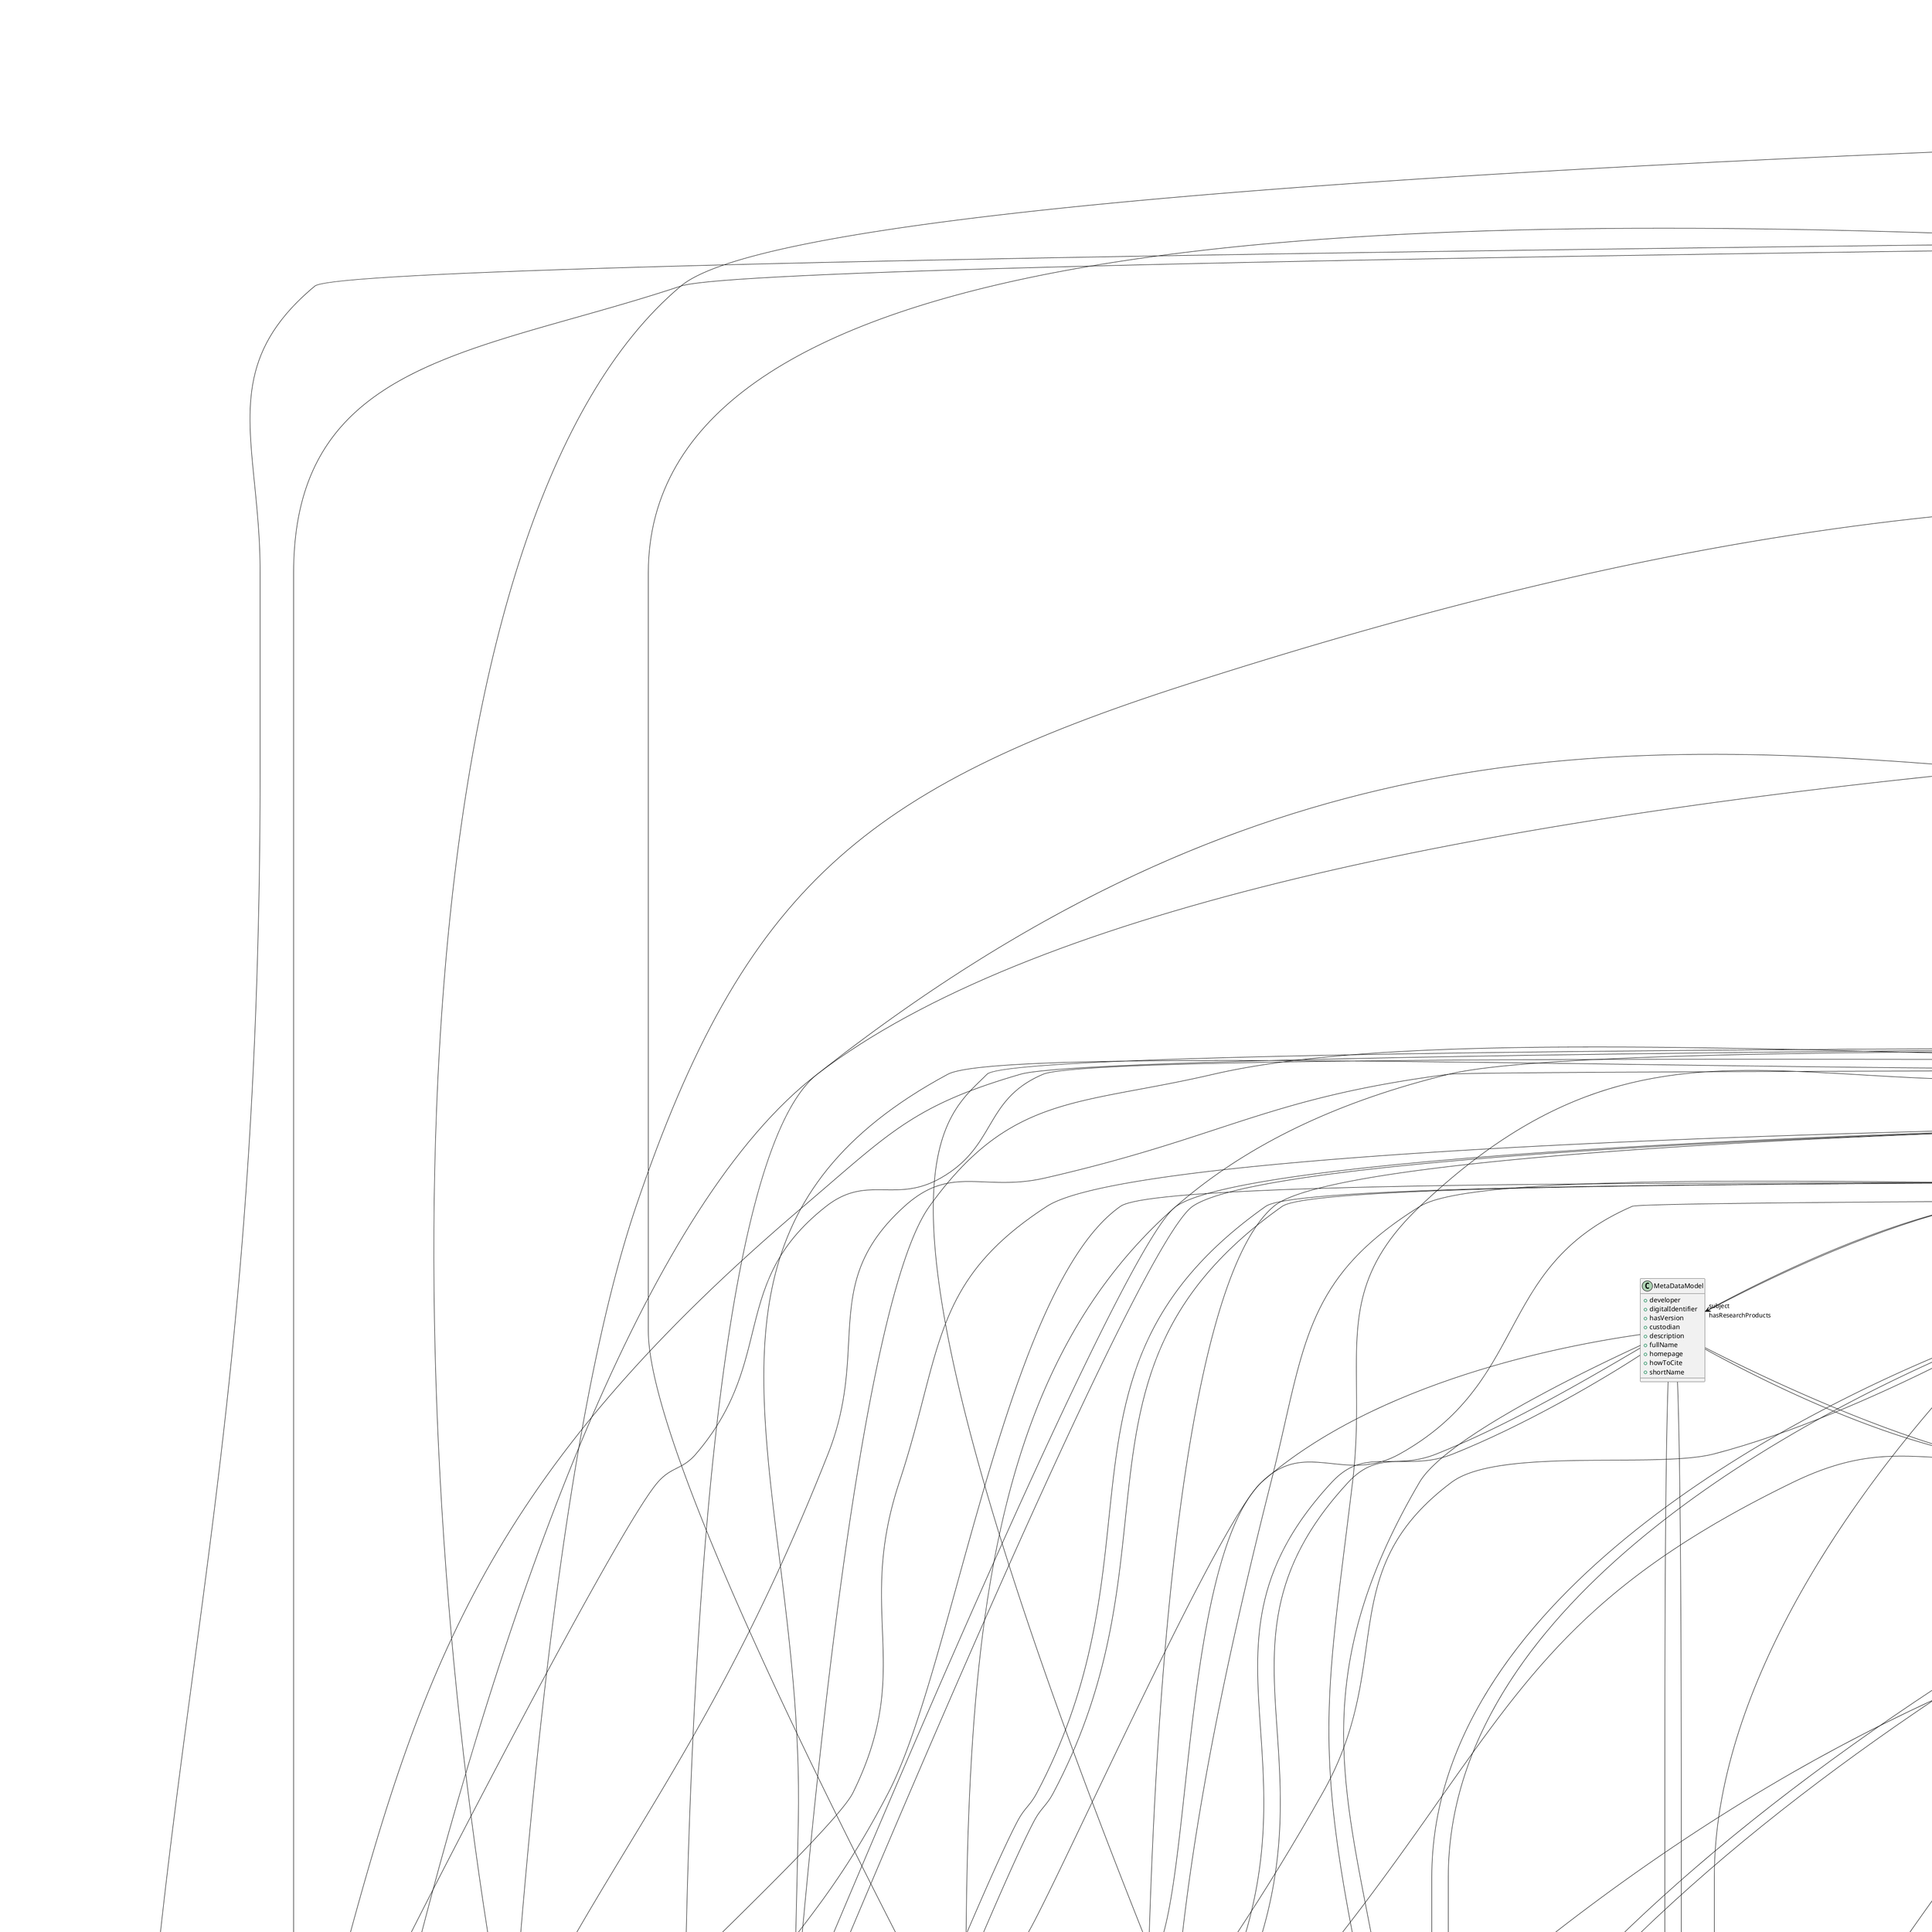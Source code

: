 @startuml

class ORCID {
+identifier

}


class DOI {
+identifier

}


class QuantitativeValueRange {
+maxValue
+maxValueUnit
+minValue
+minValueUnit

}
QuantitativeValueRange -d-> "maxValueUnit" UnitOfMeasurement
QuantitativeValueRange -d-> "minValueUnit" UnitOfMeasurement


class RORID {
+identifier

}


class GRIDID {
+identifier

}


class URL {
+URL

}


class Comment {
+commenter
+content
+subject
+timestamp

}
Comment -d-> "commenter" Person
Comment -d-> "subject" MetaDataModel
Comment -d-> "subject" DatasetVersion
Comment -d-> "subject" Dataset
Comment -d-> "subject" Software
Comment -d-> "subject" SoftwareVersion
Comment -d-> "subject" ModelVersion
Comment -d-> "subject" Model
Comment -d-> "subject" MetaDataModelVersion
Comment -d-> "subject" BrainAtlas
Comment -d-> "subject" BrainAtlasVersion
Comment -d-> "subject" LivePaperVersion
Comment -d-> "subject" LivePaper
Comment -d-> "subject" WorkflowRecipe
Comment -d-> "subject" ValidationTestVersion
Comment -d-> "subject" WorkflowRecipeVersion
Comment -d-> "subject" ValidationTest


class SWHID {
+identifier

}


class HANDLE {
+identifier

}


class QuantitativeValue {
+value
+uncertainty
+typeOfUncertainty
+unit

}
QuantitativeValue -d-> "typeOfUncertainty" TypeOfUncertainty
QuantitativeValue -d-> "unit" UnitOfMeasurement


class Funding {
+acknowledgement
+awardNumber
+awardTitle
+funder

}
Funding -d-> "funder" Organization
Funding -d-> "funder" Person


class StockNumber {
+identifier
+vendor

}
StockNumber -d-> "vendor" Organization


class ISBN {
+identifier

}


class RRID {
+identifier

}


class QuantitativeValueArray {
+values
+negativeUncertainties
+positiveUncertainties
+typeOfUncertainty
+unit

}
QuantitativeValueArray -d-> "typeOfUncertainty" TypeOfUncertainty
QuantitativeValueArray -d-> "unit" UnitOfMeasurement


class ISSN {
+identifier

}


class Setup {
+name
+location
+setupType
+description
+manufacturer
+components

}
Setup -d-> "setupType" SetupType
Setup -d-> "manufacturer" Organization
Setup -d-> "manufacturer" Person
Setup -d-> "components" Setup
Setup -d-> "components" SoftwareVersion


class MetaDataModel {
+developer
+digitalIdentifier
+hasVersion
+custodian
+description
+fullName
+homepage
+howToCite
+shortName

}
MetaDataModel -d-> "developer" Organization
MetaDataModel -d-> "developer" Person
MetaDataModel -d-> "digitalIdentifier" DOI
MetaDataModel -d-> "digitalIdentifier" SWHID
MetaDataModel -d-> "hasVersion" MetaDataModelVersion
MetaDataModel -d-> "custodian" Organization
MetaDataModel -d-> "custodian" Person
MetaDataModel -d-> "homepage" URL


class DatasetVersion {
+author
+behavioralProtocol
+digitalIdentifier
+ethicsAssessment
+experimentalApproach
+inputData
+isAlternativeVersionOf
+isNewVersionOf
+license
+preparationDesign
+studiedSpecimen
+technique
+dataType
+studyTarget
+accessibility
+copyright
+custodian
+description
+fullDocumentation
+fullName
+funding
+homepage
+howToCite
+keyword
+otherContribution
+relatedPublication
+releaseDate
+repository
+shortName
+supportChannel
+versionIdentifier
+versionInnovation

}
DatasetVersion -d-> "author" Organization
DatasetVersion -d-> "author" Person
DatasetVersion -d-> "behavioralProtocol" BehavioralProtocol
DatasetVersion -d-> "digitalIdentifier" DOI
DatasetVersion -d-> "ethicsAssessment" EthicsAssessment
DatasetVersion -d-> "experimentalApproach" ExperimentalApproach
DatasetVersion -d-> "inputData" DOI
DatasetVersion -d-> "inputData" File
DatasetVersion -d-> "inputData" FileBundle
DatasetVersion -d-> "inputData" URL
DatasetVersion -d-> "inputData" BrainAtlasVersion
DatasetVersion -d-> "inputData" CommonCoordinateSpace
DatasetVersion -d-> "isAlternativeVersionOf" DatasetVersion
DatasetVersion -d-> "isNewVersionOf" DatasetVersion
DatasetVersion -d-> "license" License
DatasetVersion -d-> "preparationDesign" PreparationType
DatasetVersion -d-> "studiedSpecimen" Subject
DatasetVersion -d-> "studiedSpecimen" SubjectGroup
DatasetVersion -d-> "studiedSpecimen" TissueSample
DatasetVersion -d-> "studiedSpecimen" TissueSampleCollection
DatasetVersion -d-> "technique" Technique
DatasetVersion -d-> "dataType" SemanticDataType
DatasetVersion -d-> "studyTarget" ParcellationEntity
DatasetVersion -d-> "studyTarget" ParcellationEntityVersion
DatasetVersion -d-> "studyTarget" CustomAnatomicalEntity
DatasetVersion -d-> "studyTarget" GeneticStrainType
DatasetVersion -d-> "studyTarget" Disease
DatasetVersion -d-> "studyTarget" Species
DatasetVersion -d-> "studyTarget" SubcellularEntity
DatasetVersion -d-> "studyTarget" Handedness
DatasetVersion -d-> "studyTarget" Organ
DatasetVersion -d-> "studyTarget" UBERONParcellation
DatasetVersion -d-> "studyTarget" TermSuggestion
DatasetVersion -d-> "studyTarget" CellType
DatasetVersion -d-> "studyTarget" BiologicalSex
DatasetVersion -d-> "studyTarget" MolecularEntity
DatasetVersion -d-> "studyTarget" BiologicalOrder
DatasetVersion -d-> "studyTarget" BreedingType
DatasetVersion -d-> "studyTarget" DiseaseModel
DatasetVersion -d-> "studyTarget" CellCultureType
DatasetVersion -d-> "accessibility" ProductAccessibility
DatasetVersion -d-> "copyright" Copyright
DatasetVersion -d-> "custodian" Organization
DatasetVersion -d-> "custodian" Person
DatasetVersion -d-> "fullDocumentation" DOI
DatasetVersion -d-> "fullDocumentation" File
DatasetVersion -d-> "fullDocumentation" URL
DatasetVersion -d-> "funding" Funding
DatasetVersion -d-> "homepage" URL
DatasetVersion -d-> "keyword" GeneticStrainType
DatasetVersion -d-> "keyword" Service
DatasetVersion -d-> "keyword" Disease
DatasetVersion -d-> "keyword" CriteriaQualityType
DatasetVersion -d-> "keyword" AnnotationType
DatasetVersion -d-> "keyword" TissueSampleAttribute
DatasetVersion -d-> "keyword" AnatomicalAxesOrientation
DatasetVersion -d-> "keyword" Species
DatasetVersion -d-> "keyword" AnatomicalPlane
DatasetVersion -d-> "keyword" FileRepositoryType
DatasetVersion -d-> "keyword" FileBundleGrouping
DatasetVersion -d-> "keyword" ModelAbstractionLevel
DatasetVersion -d-> "keyword" CranialWindowType
DatasetVersion -d-> "keyword" OperatingSystem
DatasetVersion -d-> "keyword" ModelScope
DatasetVersion -d-> "keyword" SetupType
DatasetVersion -d-> "keyword" ProgrammingLanguage
DatasetVersion -d-> "keyword" Language
DatasetVersion -d-> "keyword" DeviceType
DatasetVersion -d-> "keyword" SubcellularEntity
DatasetVersion -d-> "keyword" StimulationApproach
DatasetVersion -d-> "keyword" Handedness
DatasetVersion -d-> "keyword" QualitativeOverlap
DatasetVersion -d-> "keyword" Organ
DatasetVersion -d-> "keyword" UnitOfMeasurement
DatasetVersion -d-> "keyword" DifferenceMeasure
DatasetVersion -d-> "keyword" ActionStatusType
DatasetVersion -d-> "keyword" AgeCategory
DatasetVersion -d-> "keyword" PreparationType
DatasetVersion -d-> "keyword" EthicsAssessment
DatasetVersion -d-> "keyword" ProductAccessibility
DatasetVersion -d-> "keyword" Technique
DatasetVersion -d-> "keyword" FileUsageRole
DatasetVersion -d-> "keyword" MeasuredQuantity
DatasetVersion -d-> "keyword" UBERONParcellation
DatasetVersion -d-> "keyword" SoftwareApplicationCategory
DatasetVersion -d-> "keyword" TermSuggestion
DatasetVersion -d-> "keyword" ChemicalMixtureType
DatasetVersion -d-> "keyword" OperatingDevice
DatasetVersion -d-> "keyword" DataType
DatasetVersion -d-> "keyword" PatchClampVariation
DatasetVersion -d-> "keyword" TypeOfUncertainty
DatasetVersion -d-> "keyword" TissueSampleType
DatasetVersion -d-> "keyword" CellType
DatasetVersion -d-> "keyword" BiologicalSex
DatasetVersion -d-> "keyword" SubjectAttribute
DatasetVersion -d-> "keyword" MolecularEntity
DatasetVersion -d-> "keyword" BiologicalOrder
DatasetVersion -d-> "keyword" MetaDataModelType
DatasetVersion -d-> "keyword" ExperimentalApproach
DatasetVersion -d-> "keyword" BreedingType
DatasetVersion -d-> "keyword" SemanticDataType
DatasetVersion -d-> "keyword" ContributionType
DatasetVersion -d-> "keyword" StimulusType
DatasetVersion -d-> "keyword" DiseaseModel
DatasetVersion -d-> "keyword" CellCultureType
DatasetVersion -d-> "keyword" SoftwareFeature
DatasetVersion -d-> "keyword" Laterality
DatasetVersion -d-> "keyword" Terminology
DatasetVersion -d-> "keyword" AtlasType
DatasetVersion -d-> "otherContribution" Contribution
DatasetVersion -d-> "relatedPublication" DOI
DatasetVersion -d-> "relatedPublication" ISBN
DatasetVersion -d-> "relatedPublication" HANDLE
DatasetVersion -d-> "repository" FileRepository


class Dataset {
+author
+digitalIdentifier
+hasVersion
+custodian
+description
+fullName
+homepage
+howToCite
+shortName

}
Dataset -d-> "author" Organization
Dataset -d-> "author" Person
Dataset -d-> "digitalIdentifier" DOI
Dataset -d-> "hasVersion" DatasetVersion
Dataset -d-> "custodian" Organization
Dataset -d-> "custodian" Person
Dataset -d-> "homepage" URL


class Software {
+developer
+digitalIdentifier
+hasVersion
+custodian
+description
+fullName
+homepage
+howToCite
+shortName

}
Software -d-> "developer" Organization
Software -d-> "developer" Person
Software -d-> "digitalIdentifier" DOI
Software -d-> "digitalIdentifier" SWHID
Software -d-> "hasVersion" SoftwareVersion
Software -d-> "custodian" Organization
Software -d-> "custodian" Person
Software -d-> "homepage" URL


class Project {
+description
+fullName
+hasResearchProducts
+homepage
+coordinator
+shortName

}
Project -d-> "hasResearchProducts" MetaDataModel
Project -d-> "hasResearchProducts" DatasetVersion
Project -d-> "hasResearchProducts" Dataset
Project -d-> "hasResearchProducts" Software
Project -d-> "hasResearchProducts" SoftwareVersion
Project -d-> "hasResearchProducts" ModelVersion
Project -d-> "hasResearchProducts" Model
Project -d-> "hasResearchProducts" MetaDataModelVersion
Project -d-> "hasResearchProducts" BrainAtlas
Project -d-> "hasResearchProducts" BrainAtlasVersion
Project -d-> "hasResearchProducts" LivePaperVersion
Project -d-> "hasResearchProducts" LivePaper
Project -d-> "hasResearchProducts" WorkflowRecipe
Project -d-> "hasResearchProducts" ValidationTestVersion
Project -d-> "hasResearchProducts" WorkflowRecipeVersion
Project -d-> "hasResearchProducts" ValidationTest
Project -d-> "homepage" URL
Project -d-> "coordinator" Organization
Project -d-> "coordinator" Person


class SoftwareVersion {
+applicationCategory
+developer
+device
+digitalIdentifier
+feature
+requirement
+inputFormat
+isAlternativeVersionOf
+isNewVersionOf
+language
+license
+operatingSystem
+outputFormat
+programmingLanguage
+accessibility
+copyright
+custodian
+description
+fullDocumentation
+fullName
+funding
+homepage
+howToCite
+keyword
+otherContribution
+relatedPublication
+releaseDate
+repository
+shortName
+supportChannel
+versionIdentifier
+versionInnovation

}
SoftwareVersion -d-> "applicationCategory" SoftwareApplicationCategory
SoftwareVersion -d-> "developer" Organization
SoftwareVersion -d-> "developer" Person
SoftwareVersion -d-> "device" OperatingDevice
SoftwareVersion -d-> "digitalIdentifier" DOI
SoftwareVersion -d-> "digitalIdentifier" SWHID
SoftwareVersion -d-> "feature" SoftwareFeature
SoftwareVersion -d-> "inputFormat" ContentType
SoftwareVersion -d-> "isAlternativeVersionOf" SoftwareVersion
SoftwareVersion -d-> "isNewVersionOf" SoftwareVersion
SoftwareVersion -d-> "language" Language
SoftwareVersion -d-> "license" License
SoftwareVersion -d-> "operatingSystem" OperatingSystem
SoftwareVersion -d-> "outputFormat" ContentType
SoftwareVersion -d-> "programmingLanguage" ProgrammingLanguage
SoftwareVersion -d-> "accessibility" ProductAccessibility
SoftwareVersion -d-> "copyright" Copyright
SoftwareVersion -d-> "custodian" Organization
SoftwareVersion -d-> "custodian" Person
SoftwareVersion -d-> "fullDocumentation" DOI
SoftwareVersion -d-> "fullDocumentation" File
SoftwareVersion -d-> "fullDocumentation" URL
SoftwareVersion -d-> "funding" Funding
SoftwareVersion -d-> "homepage" URL
SoftwareVersion -d-> "keyword" GeneticStrainType
SoftwareVersion -d-> "keyword" Service
SoftwareVersion -d-> "keyword" Disease
SoftwareVersion -d-> "keyword" CriteriaQualityType
SoftwareVersion -d-> "keyword" AnnotationType
SoftwareVersion -d-> "keyword" TissueSampleAttribute
SoftwareVersion -d-> "keyword" AnatomicalAxesOrientation
SoftwareVersion -d-> "keyword" Species
SoftwareVersion -d-> "keyword" AnatomicalPlane
SoftwareVersion -d-> "keyword" FileRepositoryType
SoftwareVersion -d-> "keyword" FileBundleGrouping
SoftwareVersion -d-> "keyword" ModelAbstractionLevel
SoftwareVersion -d-> "keyword" CranialWindowType
SoftwareVersion -d-> "keyword" OperatingSystem
SoftwareVersion -d-> "keyword" ModelScope
SoftwareVersion -d-> "keyword" SetupType
SoftwareVersion -d-> "keyword" ProgrammingLanguage
SoftwareVersion -d-> "keyword" Language
SoftwareVersion -d-> "keyword" DeviceType
SoftwareVersion -d-> "keyword" SubcellularEntity
SoftwareVersion -d-> "keyword" StimulationApproach
SoftwareVersion -d-> "keyword" Handedness
SoftwareVersion -d-> "keyword" QualitativeOverlap
SoftwareVersion -d-> "keyword" Organ
SoftwareVersion -d-> "keyword" UnitOfMeasurement
SoftwareVersion -d-> "keyword" DifferenceMeasure
SoftwareVersion -d-> "keyword" ActionStatusType
SoftwareVersion -d-> "keyword" AgeCategory
SoftwareVersion -d-> "keyword" PreparationType
SoftwareVersion -d-> "keyword" EthicsAssessment
SoftwareVersion -d-> "keyword" ProductAccessibility
SoftwareVersion -d-> "keyword" Technique
SoftwareVersion -d-> "keyword" FileUsageRole
SoftwareVersion -d-> "keyword" MeasuredQuantity
SoftwareVersion -d-> "keyword" UBERONParcellation
SoftwareVersion -d-> "keyword" SoftwareApplicationCategory
SoftwareVersion -d-> "keyword" TermSuggestion
SoftwareVersion -d-> "keyword" ChemicalMixtureType
SoftwareVersion -d-> "keyword" OperatingDevice
SoftwareVersion -d-> "keyword" DataType
SoftwareVersion -d-> "keyword" PatchClampVariation
SoftwareVersion -d-> "keyword" TypeOfUncertainty
SoftwareVersion -d-> "keyword" TissueSampleType
SoftwareVersion -d-> "keyword" CellType
SoftwareVersion -d-> "keyword" BiologicalSex
SoftwareVersion -d-> "keyword" SubjectAttribute
SoftwareVersion -d-> "keyword" MolecularEntity
SoftwareVersion -d-> "keyword" BiologicalOrder
SoftwareVersion -d-> "keyword" MetaDataModelType
SoftwareVersion -d-> "keyword" ExperimentalApproach
SoftwareVersion -d-> "keyword" BreedingType
SoftwareVersion -d-> "keyword" SemanticDataType
SoftwareVersion -d-> "keyword" ContributionType
SoftwareVersion -d-> "keyword" StimulusType
SoftwareVersion -d-> "keyword" DiseaseModel
SoftwareVersion -d-> "keyword" CellCultureType
SoftwareVersion -d-> "keyword" SoftwareFeature
SoftwareVersion -d-> "keyword" Laterality
SoftwareVersion -d-> "keyword" Terminology
SoftwareVersion -d-> "keyword" AtlasType
SoftwareVersion -d-> "otherContribution" Contribution
SoftwareVersion -d-> "relatedPublication" DOI
SoftwareVersion -d-> "relatedPublication" ISBN
SoftwareVersion -d-> "relatedPublication" HANDLE
SoftwareVersion -d-> "repository" FileRepository


class ModelVersion {
+developer
+digitalIdentifier
+format
+inputData
+isAlternativeVersionOf
+isNewVersionOf
+license
+outputData
+accessibility
+copyright
+custodian
+description
+fullDocumentation
+fullName
+funding
+homepage
+howToCite
+keyword
+otherContribution
+relatedPublication
+releaseDate
+repository
+shortName
+supportChannel
+versionIdentifier
+versionInnovation

}
ModelVersion -d-> "developer" Organization
ModelVersion -d-> "developer" Person
ModelVersion -d-> "digitalIdentifier" DOI
ModelVersion -d-> "digitalIdentifier" SWHID
ModelVersion -d-> "format" ContentType
ModelVersion -d-> "inputData" DOI
ModelVersion -d-> "inputData" File
ModelVersion -d-> "inputData" FileBundle
ModelVersion -d-> "inputData" URL
ModelVersion -d-> "isAlternativeVersionOf" ModelVersion
ModelVersion -d-> "isNewVersionOf" ModelVersion
ModelVersion -d-> "license" License
ModelVersion -d-> "outputData" DOI
ModelVersion -d-> "outputData" File
ModelVersion -d-> "outputData" FileBundle
ModelVersion -d-> "outputData" URL
ModelVersion -d-> "accessibility" ProductAccessibility
ModelVersion -d-> "copyright" Copyright
ModelVersion -d-> "custodian" Organization
ModelVersion -d-> "custodian" Person
ModelVersion -d-> "fullDocumentation" DOI
ModelVersion -d-> "fullDocumentation" File
ModelVersion -d-> "fullDocumentation" URL
ModelVersion -d-> "funding" Funding
ModelVersion -d-> "homepage" URL
ModelVersion -d-> "keyword" GeneticStrainType
ModelVersion -d-> "keyword" Service
ModelVersion -d-> "keyword" Disease
ModelVersion -d-> "keyword" CriteriaQualityType
ModelVersion -d-> "keyword" AnnotationType
ModelVersion -d-> "keyword" TissueSampleAttribute
ModelVersion -d-> "keyword" AnatomicalAxesOrientation
ModelVersion -d-> "keyword" Species
ModelVersion -d-> "keyword" AnatomicalPlane
ModelVersion -d-> "keyword" FileRepositoryType
ModelVersion -d-> "keyword" FileBundleGrouping
ModelVersion -d-> "keyword" ModelAbstractionLevel
ModelVersion -d-> "keyword" CranialWindowType
ModelVersion -d-> "keyword" OperatingSystem
ModelVersion -d-> "keyword" ModelScope
ModelVersion -d-> "keyword" SetupType
ModelVersion -d-> "keyword" ProgrammingLanguage
ModelVersion -d-> "keyword" Language
ModelVersion -d-> "keyword" DeviceType
ModelVersion -d-> "keyword" SubcellularEntity
ModelVersion -d-> "keyword" StimulationApproach
ModelVersion -d-> "keyword" Handedness
ModelVersion -d-> "keyword" QualitativeOverlap
ModelVersion -d-> "keyword" Organ
ModelVersion -d-> "keyword" UnitOfMeasurement
ModelVersion -d-> "keyword" DifferenceMeasure
ModelVersion -d-> "keyword" ActionStatusType
ModelVersion -d-> "keyword" AgeCategory
ModelVersion -d-> "keyword" PreparationType
ModelVersion -d-> "keyword" EthicsAssessment
ModelVersion -d-> "keyword" ProductAccessibility
ModelVersion -d-> "keyword" Technique
ModelVersion -d-> "keyword" FileUsageRole
ModelVersion -d-> "keyword" MeasuredQuantity
ModelVersion -d-> "keyword" UBERONParcellation
ModelVersion -d-> "keyword" SoftwareApplicationCategory
ModelVersion -d-> "keyword" TermSuggestion
ModelVersion -d-> "keyword" ChemicalMixtureType
ModelVersion -d-> "keyword" OperatingDevice
ModelVersion -d-> "keyword" DataType
ModelVersion -d-> "keyword" PatchClampVariation
ModelVersion -d-> "keyword" TypeOfUncertainty
ModelVersion -d-> "keyword" TissueSampleType
ModelVersion -d-> "keyword" CellType
ModelVersion -d-> "keyword" BiologicalSex
ModelVersion -d-> "keyword" SubjectAttribute
ModelVersion -d-> "keyword" MolecularEntity
ModelVersion -d-> "keyword" BiologicalOrder
ModelVersion -d-> "keyword" MetaDataModelType
ModelVersion -d-> "keyword" ExperimentalApproach
ModelVersion -d-> "keyword" BreedingType
ModelVersion -d-> "keyword" SemanticDataType
ModelVersion -d-> "keyword" ContributionType
ModelVersion -d-> "keyword" StimulusType
ModelVersion -d-> "keyword" DiseaseModel
ModelVersion -d-> "keyword" CellCultureType
ModelVersion -d-> "keyword" SoftwareFeature
ModelVersion -d-> "keyword" Laterality
ModelVersion -d-> "keyword" Terminology
ModelVersion -d-> "keyword" AtlasType
ModelVersion -d-> "otherContribution" Contribution
ModelVersion -d-> "relatedPublication" DOI
ModelVersion -d-> "relatedPublication" ISBN
ModelVersion -d-> "relatedPublication" HANDLE
ModelVersion -d-> "repository" FileRepository


class Model {
+abstractionLevel
+developer
+digitalIdentifier
+hasVersion
+scope
+studyTarget
+custodian
+description
+fullName
+homepage
+howToCite
+shortName

}
Model -d-> "abstractionLevel" ModelAbstractionLevel
Model -d-> "developer" Organization
Model -d-> "developer" Person
Model -d-> "digitalIdentifier" DOI
Model -d-> "digitalIdentifier" SWHID
Model -d-> "hasVersion" ModelVersion
Model -d-> "scope" ModelScope
Model -d-> "studyTarget" ParcellationEntity
Model -d-> "studyTarget" ParcellationEntityVersion
Model -d-> "studyTarget" CustomAnatomicalEntity
Model -d-> "studyTarget" GeneticStrainType
Model -d-> "studyTarget" Disease
Model -d-> "studyTarget" Species
Model -d-> "studyTarget" SubcellularEntity
Model -d-> "studyTarget" Handedness
Model -d-> "studyTarget" Organ
Model -d-> "studyTarget" UBERONParcellation
Model -d-> "studyTarget" TermSuggestion
Model -d-> "studyTarget" CellType
Model -d-> "studyTarget" BiologicalSex
Model -d-> "studyTarget" MolecularEntity
Model -d-> "studyTarget" BiologicalOrder
Model -d-> "studyTarget" BreedingType
Model -d-> "studyTarget" DiseaseModel
Model -d-> "studyTarget" CellCultureType
Model -d-> "custodian" Organization
Model -d-> "custodian" Person
Model -d-> "homepage" URL


class MetaDataModelVersion {
+developer
+digitalIdentifier
+isAlternativeVersionOf
+isNewVersionOf
+license
+serializationFormat
+specificationFormat
+type
+accessibility
+copyright
+custodian
+description
+fullDocumentation
+fullName
+funding
+homepage
+howToCite
+keyword
+otherContribution
+relatedPublication
+releaseDate
+repository
+shortName
+supportChannel
+versionIdentifier
+versionInnovation

}
MetaDataModelVersion -d-> "developer" Organization
MetaDataModelVersion -d-> "developer" Person
MetaDataModelVersion -d-> "digitalIdentifier" DOI
MetaDataModelVersion -d-> "digitalIdentifier" SWHID
MetaDataModelVersion -d-> "isAlternativeVersionOf" MetaDataModelVersion
MetaDataModelVersion -d-> "isNewVersionOf" MetaDataModelVersion
MetaDataModelVersion -d-> "license" License
MetaDataModelVersion -d-> "serializationFormat" ContentType
MetaDataModelVersion -d-> "specificationFormat" ContentType
MetaDataModelVersion -d-> "type" MetaDataModelType
MetaDataModelVersion -d-> "accessibility" ProductAccessibility
MetaDataModelVersion -d-> "copyright" Copyright
MetaDataModelVersion -d-> "custodian" Organization
MetaDataModelVersion -d-> "custodian" Person
MetaDataModelVersion -d-> "fullDocumentation" DOI
MetaDataModelVersion -d-> "fullDocumentation" File
MetaDataModelVersion -d-> "fullDocumentation" URL
MetaDataModelVersion -d-> "funding" Funding
MetaDataModelVersion -d-> "homepage" URL
MetaDataModelVersion -d-> "keyword" GeneticStrainType
MetaDataModelVersion -d-> "keyword" Service
MetaDataModelVersion -d-> "keyword" Disease
MetaDataModelVersion -d-> "keyword" CriteriaQualityType
MetaDataModelVersion -d-> "keyword" AnnotationType
MetaDataModelVersion -d-> "keyword" TissueSampleAttribute
MetaDataModelVersion -d-> "keyword" AnatomicalAxesOrientation
MetaDataModelVersion -d-> "keyword" Species
MetaDataModelVersion -d-> "keyword" AnatomicalPlane
MetaDataModelVersion -d-> "keyword" FileRepositoryType
MetaDataModelVersion -d-> "keyword" FileBundleGrouping
MetaDataModelVersion -d-> "keyword" ModelAbstractionLevel
MetaDataModelVersion -d-> "keyword" CranialWindowType
MetaDataModelVersion -d-> "keyword" OperatingSystem
MetaDataModelVersion -d-> "keyword" ModelScope
MetaDataModelVersion -d-> "keyword" SetupType
MetaDataModelVersion -d-> "keyword" ProgrammingLanguage
MetaDataModelVersion -d-> "keyword" Language
MetaDataModelVersion -d-> "keyword" DeviceType
MetaDataModelVersion -d-> "keyword" SubcellularEntity
MetaDataModelVersion -d-> "keyword" StimulationApproach
MetaDataModelVersion -d-> "keyword" Handedness
MetaDataModelVersion -d-> "keyword" QualitativeOverlap
MetaDataModelVersion -d-> "keyword" Organ
MetaDataModelVersion -d-> "keyword" UnitOfMeasurement
MetaDataModelVersion -d-> "keyword" DifferenceMeasure
MetaDataModelVersion -d-> "keyword" ActionStatusType
MetaDataModelVersion -d-> "keyword" AgeCategory
MetaDataModelVersion -d-> "keyword" PreparationType
MetaDataModelVersion -d-> "keyword" EthicsAssessment
MetaDataModelVersion -d-> "keyword" ProductAccessibility
MetaDataModelVersion -d-> "keyword" Technique
MetaDataModelVersion -d-> "keyword" FileUsageRole
MetaDataModelVersion -d-> "keyword" MeasuredQuantity
MetaDataModelVersion -d-> "keyword" UBERONParcellation
MetaDataModelVersion -d-> "keyword" SoftwareApplicationCategory
MetaDataModelVersion -d-> "keyword" TermSuggestion
MetaDataModelVersion -d-> "keyword" ChemicalMixtureType
MetaDataModelVersion -d-> "keyword" OperatingDevice
MetaDataModelVersion -d-> "keyword" DataType
MetaDataModelVersion -d-> "keyword" PatchClampVariation
MetaDataModelVersion -d-> "keyword" TypeOfUncertainty
MetaDataModelVersion -d-> "keyword" TissueSampleType
MetaDataModelVersion -d-> "keyword" CellType
MetaDataModelVersion -d-> "keyword" BiologicalSex
MetaDataModelVersion -d-> "keyword" SubjectAttribute
MetaDataModelVersion -d-> "keyword" MolecularEntity
MetaDataModelVersion -d-> "keyword" BiologicalOrder
MetaDataModelVersion -d-> "keyword" MetaDataModelType
MetaDataModelVersion -d-> "keyword" ExperimentalApproach
MetaDataModelVersion -d-> "keyword" BreedingType
MetaDataModelVersion -d-> "keyword" SemanticDataType
MetaDataModelVersion -d-> "keyword" ContributionType
MetaDataModelVersion -d-> "keyword" StimulusType
MetaDataModelVersion -d-> "keyword" DiseaseModel
MetaDataModelVersion -d-> "keyword" CellCultureType
MetaDataModelVersion -d-> "keyword" SoftwareFeature
MetaDataModelVersion -d-> "keyword" Laterality
MetaDataModelVersion -d-> "keyword" Terminology
MetaDataModelVersion -d-> "keyword" AtlasType
MetaDataModelVersion -d-> "otherContribution" Contribution
MetaDataModelVersion -d-> "relatedPublication" DOI
MetaDataModelVersion -d-> "relatedPublication" ISBN
MetaDataModelVersion -d-> "relatedPublication" HANDLE
MetaDataModelVersion -d-> "repository" FileRepository


class ContentTypePattern {
+contentType
+lookupLabel
+regex

}
ContentTypePattern -d-> "contentType" ContentType


class ContentType {
+displayLabel
+fileExtension
+dataType
+description
+relatedMediaType
+name
+specification
+synonym

}
ContentType -d-> "dataType" DataType


class FileRepository {
+contentTypePattern
+format
+hash
+hostedBy
+IRI
+name
+repositoryType
+storageSize
+structurePattern

}
FileRepository -d-> "contentTypePattern" ContentTypePattern
FileRepository -d-> "format" ContentType
FileRepository -d-> "hash" Hash
FileRepository -d-> "hostedBy" Organization
FileRepository -d-> "repositoryType" FileRepositoryType
FileRepository -d-> "storageSize" QuantitativeValue
FileRepository -d-> "structurePattern" FileRepositoryStructure


class FileBundle {
+contentDescription
+descendedFrom
+format
+groupingType
+hash
+isPartOf
+name
+storageSize

}
FileBundle -d-> "descendedFrom" FileBundle
FileBundle -d-> "descendedFrom" File
FileBundle -d-> "descendedFrom" TissueSample
FileBundle -d-> "descendedFrom" SubjectGroupState
FileBundle -d-> "descendedFrom" BehavioralProtocol
FileBundle -d-> "descendedFrom" TissueSampleCollection
FileBundle -d-> "descendedFrom" Subject
FileBundle -d-> "descendedFrom" SubjectGroup
FileBundle -d-> "descendedFrom" SubjectState
FileBundle -d-> "descendedFrom" TissueSampleCollectionState
FileBundle -d-> "descendedFrom" TissueSampleState
FileBundle -d-> "descendedFrom" LocalFile
FileBundle -d-> "descendedFrom" Technique
FileBundle -d-> "format" ContentType
FileBundle -d-> "groupingType" FileBundleGrouping
FileBundle -d-> "hash" Hash
FileBundle -d-> "isPartOf" FileBundle
FileBundle -d-> "isPartOf" FileRepository
FileBundle -d-> "storageSize" QuantitativeValue


class Hash {
+algorithm
+digest

}


class Measurement {
+value
+timestamp
+measuredQuantity
+measuredWith
+additionalRemarks

}
Measurement -d-> "value" QuantitativeValue
Measurement -d-> "value" QuantitativeValueRange
Measurement -d-> "measuredQuantity" MeasuredQuantity


class ServiceLink {
+dataLocation
+name
+openDataIn
+previewImage
+service

}
ServiceLink -d-> "dataLocation" File
ServiceLink -d-> "dataLocation" FileArchive
ServiceLink -d-> "dataLocation" FileBundle
ServiceLink -d-> "dataLocation" ParcellationEntityVersion
ServiceLink -d-> "dataLocation" LivePaperResourceItem
ServiceLink -d-> "openDataIn" URL
ServiceLink -d-> "previewImage" File
ServiceLink -d-> "service" Service


class Copyright {
+holder
+year

}
Copyright -d-> "holder" Organization
Copyright -d-> "holder" Person


class FileRepositoryStructure {
+filePathPattern
+lookupLabel

}
FileRepositoryStructure -d-> "filePathPattern" FilePathPattern


class License {
+fullName
+legalCode
+shortName
+webpage

}


class FilePathPattern {
+groupingType
+regex

}
FilePathPattern -d-> "groupingType" FileBundleGrouping


class FileArchive {
+format
+IRI
+sourceData

}
FileArchive -d-> "format" ContentType
FileArchive -d-> "sourceData" File


class File {
+contentDescription
+fileRepository
+dataType
+format
+hash
+IRI
+isPartOf
+name
+specialUsageRole
+storageSize

}
File -d-> "fileRepository" FileRepository
File -d-> "dataType" DataType
File -d-> "format" ContentType
File -d-> "hash" Hash
File -d-> "isPartOf" FileBundle
File -d-> "specialUsageRole" FileUsageRole
File -d-> "storageSize" QuantitativeValue


class TissueSample {
+isPartOf
+laterality
+origin
+studiedState
+anatomicalLocation
+type
+biologicalSex
+internalIdentifier
+lookupLabel
+species

}
TissueSample -d-> "isPartOf" TissueSampleCollection
TissueSample -d-> "laterality" Laterality
TissueSample -d-> "origin" CellType
TissueSample -d-> "origin" Organ
TissueSample -d-> "studiedState" TissueSampleState
TissueSample -d-> "anatomicalLocation" UBERONParcellation
TissueSample -d-> "anatomicalLocation" CustomAnatomicalEntity
TissueSample -d-> "anatomicalLocation" ParcellationEntity
TissueSample -d-> "anatomicalLocation" ParcellationEntityVersion
TissueSample -d-> "type" TissueSampleType
TissueSample -d-> "biologicalSex" BiologicalSex
TissueSample -d-> "species" Species
TissueSample -d-> "species" Strain


class StringProperty {
+name
+value

}


class SubjectGroupState {
+ageCategory
+descendedFrom
+handedness
+attribute
+additionalRemarks
+age
+lookupLabel
+pathology
+relativeTimeIndication
+weight

}
SubjectGroupState -d-> "ageCategory" AgeCategory
SubjectGroupState -d-> "descendedFrom" SubjectGroupState
SubjectGroupState -d-> "handedness" Handedness
SubjectGroupState -d-> "attribute" SubjectAttribute
SubjectGroupState -d-> "age" QuantitativeValue
SubjectGroupState -d-> "age" QuantitativeValueRange
SubjectGroupState -d-> "pathology" Disease
SubjectGroupState -d-> "pathology" DiseaseModel
SubjectGroupState -d-> "relativeTimeIndication" QuantitativeValue
SubjectGroupState -d-> "relativeTimeIndication" QuantitativeValueRange
SubjectGroupState -d-> "weight" QuantitativeValue
SubjectGroupState -d-> "weight" QuantitativeValueRange


class BehavioralProtocol {
+describedIn
+description
+name
+internalIdentifier
+stimulation

}
BehavioralProtocol -d-> "describedIn" DOI
BehavioralProtocol -d-> "describedIn" File
BehavioralProtocol -d-> "describedIn" URL
BehavioralProtocol -d-> "stimulation" Stimulation


class CustomPropertySet {
+context
+relevantFor
+definedIn

}
CustomPropertySet -d-> "relevantFor" Technique
CustomPropertySet -d-> "definedIn" File
CustomPropertySet -d-> "definedIn" Configuration
CustomPropertySet -d-> "definedIn" PropertyValueList


class TissueSampleCollection {
+anatomicalLocation
+laterality
+origin
+studiedState
+type
+additionalRemarks
+biologicalSex
+internalIdentifier
+lookupLabel
+quantity
+species

}
TissueSampleCollection -d-> "anatomicalLocation" UBERONParcellation
TissueSampleCollection -d-> "anatomicalLocation" CustomAnatomicalEntity
TissueSampleCollection -d-> "anatomicalLocation" ParcellationEntity
TissueSampleCollection -d-> "anatomicalLocation" ParcellationEntityVersion
TissueSampleCollection -d-> "laterality" Laterality
TissueSampleCollection -d-> "origin" CellType
TissueSampleCollection -d-> "origin" Organ
TissueSampleCollection -d-> "studiedState" TissueSampleCollectionState
TissueSampleCollection -d-> "type" TissueSampleType
TissueSampleCollection -d-> "biologicalSex" BiologicalSex
TissueSampleCollection -d-> "species" Species
TissueSampleCollection -d-> "species" Strain


class Subject {
+isPartOf
+studiedState
+biologicalSex
+internalIdentifier
+lookupLabel
+species

}
Subject -d-> "isPartOf" SubjectGroup
Subject -d-> "studiedState" SubjectState
Subject -d-> "biologicalSex" BiologicalSex
Subject -d-> "species" Species
Subject -d-> "species" Strain


class Stimulation {
+description
+lookupLabel
+stimulationApproach
+stimulusType
+customPropertySet
+dataLocation

}
Stimulation -d-> "stimulationApproach" StimulationApproach
Stimulation -d-> "stimulusType" StimulusType
Stimulation -d-> "customPropertySet" CustomPropertySet
Stimulation -d-> "dataLocation" File
Stimulation -d-> "dataLocation" FileBundle


class SubjectGroup {
+studiedState
+additionalRemarks
+biologicalSex
+internalIdentifier
+lookupLabel
+quantity
+species

}
SubjectGroup -d-> "studiedState" SubjectGroupState
SubjectGroup -d-> "biologicalSex" BiologicalSex
SubjectGroup -d-> "species" Species
SubjectGroup -d-> "species" Strain


class ExperimentalActivity {
+isPartOf
+preparationDesign
+protocol
+description
+endedAtTime
+input
+lookupLabel
+output
+customPropertySet
+startedAtTime
+studyTarget

}
ExperimentalActivity -d-> "isPartOf" DatasetVersion
ExperimentalActivity -d-> "preparationDesign" PreparationType
ExperimentalActivity -d-> "protocol" Protocol
ExperimentalActivity -d-> "input" FileBundle
ExperimentalActivity -d-> "input" File
ExperimentalActivity -d-> "output" FileBundle
ExperimentalActivity -d-> "output" File
ExperimentalActivity -d-> "customPropertySet" CustomPropertySet
ExperimentalActivity -d-> "studyTarget" ParcellationEntity
ExperimentalActivity -d-> "studyTarget" ParcellationEntityVersion
ExperimentalActivity -d-> "studyTarget" CustomAnatomicalEntity
ExperimentalActivity -d-> "studyTarget" GeneticStrainType
ExperimentalActivity -d-> "studyTarget" Disease
ExperimentalActivity -d-> "studyTarget" Species
ExperimentalActivity -d-> "studyTarget" SubcellularEntity
ExperimentalActivity -d-> "studyTarget" Handedness
ExperimentalActivity -d-> "studyTarget" Organ
ExperimentalActivity -d-> "studyTarget" UBERONParcellation
ExperimentalActivity -d-> "studyTarget" TermSuggestion
ExperimentalActivity -d-> "studyTarget" CellType
ExperimentalActivity -d-> "studyTarget" BiologicalSex
ExperimentalActivity -d-> "studyTarget" MolecularEntity
ExperimentalActivity -d-> "studyTarget" BiologicalOrder
ExperimentalActivity -d-> "studyTarget" BreedingType
ExperimentalActivity -d-> "studyTarget" DiseaseModel
ExperimentalActivity -d-> "studyTarget" CellCultureType


class Strain {
+backgroundStrain
+breedingType
+description
+diseaseModel
+geneticStrainType
+identifier
+laboratoryCode
+name
+ontologyIdentifier
+phenotype
+RRID
+species
+stockNumber
+synonym

}
Strain -d-> "backgroundStrain" Strain
Strain -d-> "breedingType" BreedingType
Strain -d-> "diseaseModel" Disease
Strain -d-> "diseaseModel" DiseaseModel
Strain -d-> "geneticStrainType" GeneticStrainType
Strain -d-> "RRID" RRID
Strain -d-> "species" Species
Strain -d-> "stockNumber" StockNumber


class SubjectState {
+ageCategory
+descendedFrom
+handedness
+attribute
+additionalRemarks
+age
+lookupLabel
+pathology
+relativeTimeIndication
+weight

}
SubjectState -d-> "ageCategory" AgeCategory
SubjectState -d-> "descendedFrom" SubjectState
SubjectState -d-> "handedness" Handedness
SubjectState -d-> "attribute" SubjectAttribute
SubjectState -d-> "age" QuantitativeValue
SubjectState -d-> "age" QuantitativeValueRange
SubjectState -d-> "pathology" Disease
SubjectState -d-> "pathology" DiseaseModel
SubjectState -d-> "relativeTimeIndication" QuantitativeValue
SubjectState -d-> "relativeTimeIndication" QuantitativeValueRange
SubjectState -d-> "weight" QuantitativeValue
SubjectState -d-> "weight" QuantitativeValueRange


class ProtocolExecution {
+behavioralProtocol
+input
+isPartOf
+output
+preparationDesign
+protocol
+description
+endedAtTime
+lookupLabel
+customPropertySet
+startedAtTime
+studyTarget

}
ProtocolExecution -d-> "behavioralProtocol" BehavioralProtocol
ProtocolExecution -d-> "input" File
ProtocolExecution -d-> "input" FileBundle
ProtocolExecution -d-> "input" SubjectGroupState
ProtocolExecution -d-> "input" SubjectState
ProtocolExecution -d-> "input" TissueSampleCollectionState
ProtocolExecution -d-> "input" TissueSampleState
ProtocolExecution -d-> "isPartOf" DatasetVersion
ProtocolExecution -d-> "output" File
ProtocolExecution -d-> "output" FileBundle
ProtocolExecution -d-> "output" SubjectGroupState
ProtocolExecution -d-> "output" SubjectState
ProtocolExecution -d-> "output" TissueSampleCollectionState
ProtocolExecution -d-> "output" TissueSampleState
ProtocolExecution -d-> "preparationDesign" PreparationType
ProtocolExecution -d-> "protocol" Protocol
ProtocolExecution -d-> "customPropertySet" CustomPropertySet
ProtocolExecution -d-> "studyTarget" ParcellationEntity
ProtocolExecution -d-> "studyTarget" ParcellationEntityVersion
ProtocolExecution -d-> "studyTarget" CustomAnatomicalEntity
ProtocolExecution -d-> "studyTarget" GeneticStrainType
ProtocolExecution -d-> "studyTarget" Disease
ProtocolExecution -d-> "studyTarget" Species
ProtocolExecution -d-> "studyTarget" SubcellularEntity
ProtocolExecution -d-> "studyTarget" Handedness
ProtocolExecution -d-> "studyTarget" Organ
ProtocolExecution -d-> "studyTarget" UBERONParcellation
ProtocolExecution -d-> "studyTarget" TermSuggestion
ProtocolExecution -d-> "studyTarget" CellType
ProtocolExecution -d-> "studyTarget" BiologicalSex
ProtocolExecution -d-> "studyTarget" MolecularEntity
ProtocolExecution -d-> "studyTarget" BiologicalOrder
ProtocolExecution -d-> "studyTarget" BreedingType
ProtocolExecution -d-> "studyTarget" DiseaseModel
ProtocolExecution -d-> "studyTarget" CellCultureType


class NumericalProperty {
+name
+value

}
NumericalProperty -d-> "value" QuantitativeValue
NumericalProperty -d-> "value" QuantitativeValueRange


class Protocol {
+description
+name
+stimulation
+technique

}
Protocol -d-> "stimulation" Stimulation
Protocol -d-> "technique" Technique


class PropertyValueList {
+lookupLabel
+propertyValuePair

}
PropertyValueList -d-> "propertyValuePair" NumericalProperty
PropertyValueList -d-> "propertyValuePair" StringProperty


class Configuration {
+lookupLabel
+configuration
+definitionFormat

}
Configuration -d-> "definitionFormat" ContentType


class TissueSampleCollectionState {
+descendedFrom
+attribute
+additionalRemarks
+age
+lookupLabel
+pathology
+relativeTimeIndication
+weight

}
TissueSampleCollectionState -d-> "descendedFrom" SubjectGroupState
TissueSampleCollectionState -d-> "descendedFrom" SubjectState
TissueSampleCollectionState -d-> "descendedFrom" TissueSampleCollectionState
TissueSampleCollectionState -d-> "descendedFrom" TissueSampleState
TissueSampleCollectionState -d-> "attribute" TissueSampleAttribute
TissueSampleCollectionState -d-> "age" QuantitativeValue
TissueSampleCollectionState -d-> "age" QuantitativeValueRange
TissueSampleCollectionState -d-> "pathology" Disease
TissueSampleCollectionState -d-> "pathology" DiseaseModel
TissueSampleCollectionState -d-> "relativeTimeIndication" QuantitativeValue
TissueSampleCollectionState -d-> "relativeTimeIndication" QuantitativeValueRange
TissueSampleCollectionState -d-> "weight" QuantitativeValue
TissueSampleCollectionState -d-> "weight" QuantitativeValueRange


class TissueSampleState {
+descendedFrom
+attribute
+additionalRemarks
+age
+lookupLabel
+pathology
+relativeTimeIndication
+weight

}
TissueSampleState -d-> "descendedFrom" SubjectGroupState
TissueSampleState -d-> "descendedFrom" SubjectState
TissueSampleState -d-> "descendedFrom" TissueSampleCollectionState
TissueSampleState -d-> "descendedFrom" TissueSampleState
TissueSampleState -d-> "attribute" TissueSampleAttribute
TissueSampleState -d-> "age" QuantitativeValue
TissueSampleState -d-> "age" QuantitativeValueRange
TissueSampleState -d-> "pathology" Disease
TissueSampleState -d-> "pathology" DiseaseModel
TissueSampleState -d-> "relativeTimeIndication" QuantitativeValue
TissueSampleState -d-> "relativeTimeIndication" QuantitativeValueRange
TissueSampleState -d-> "weight" QuantitativeValue
TissueSampleState -d-> "weight" QuantitativeValueRange


class Affiliation {
+startDate
+endDate
+organization

}
Affiliation -d-> "organization" Organization


class Contribution {
+contributionType
+contributor

}
Contribution -d-> "contributionType" ContributionType
Contribution -d-> "contributor" Organization
Contribution -d-> "contributor" Person


class Organization {
+digitalIdentifier
+fullName
+hasParent
+homepage
+shortName

}
Organization -d-> "digitalIdentifier" GRIDID
Organization -d-> "digitalIdentifier" RORID
Organization -d-> "digitalIdentifier" RRID
Organization -d-> "hasParent" Organization
Organization -d-> "homepage" URL


class ContactInformation {
+email

}


class Person {
+digitalIdentifier
+contactInformation
+familyName
+givenName
+affiliation

}
Person -d-> "digitalIdentifier" ORCID
Person -d-> "contactInformation" ContactInformation
Person -d-> "affiliation" Affiliation


class WorkflowRecipe {
+developer
+digitalIdentifier
+hasVersion
+custodian
+description
+fullName
+homepage
+howToCite
+shortName

}
WorkflowRecipe -d-> "developer" Organization
WorkflowRecipe -d-> "developer" Person
WorkflowRecipe -d-> "digitalIdentifier" DOI
WorkflowRecipe -d-> "hasVersion" WorkflowRecipeVersion
WorkflowRecipe -d-> "custodian" Organization
WorkflowRecipe -d-> "custodian" Person
WorkflowRecipe -d-> "homepage" URL


class LocalFile {
+contentDescription
+dataType
+format
+hash
+path
+name
+specialUsageRole
+storageSize

}
LocalFile -d-> "dataType" DataType
LocalFile -d-> "format" ContentType
LocalFile -d-> "hash" Hash
LocalFile -d-> "specialUsageRole" FileUsageRole
LocalFile -d-> "storageSize" QuantitativeValue


class Optimization {
+input
+output
+environment
+launchConfiguration
+startedBy
+wasInformedBy
+status
+resourceUsage
+tags
+recipe
+description
+endedAtTime
+lookupLabel
+customPropertySet
+startedAtTime
+studyTarget

}
Optimization -d-> "input" FileBundle
Optimization -d-> "input" File
Optimization -d-> "input" LocalFile
Optimization -d-> "input" SoftwareVersion
Optimization -d-> "input" ModelVersion
Optimization -d-> "output" FileBundle
Optimization -d-> "output" File
Optimization -d-> "output" LocalFile
Optimization -d-> "output" ModelVersion
Optimization -d-> "environment" Environment
Optimization -d-> "launchConfiguration" LaunchConfiguration
Optimization -d-> "startedBy" Person
Optimization -d-> "startedBy" SoftwareAgent
Optimization -d-> "wasInformedBy" Optimization
Optimization -d-> "wasInformedBy" ModelValidation
Optimization -d-> "wasInformedBy" Simulation
Optimization -d-> "wasInformedBy" Visualization
Optimization -d-> "wasInformedBy" DataAnalysis
Optimization -d-> "status" ActionStatusType
Optimization -d-> "resourceUsage" QuantitativeValue
Optimization -d-> "resourceUsage" QuantitativeValueRange
Optimization -d-> "recipe" WorkflowRecipeVersion
Optimization -d-> "customPropertySet" CustomPropertySet
Optimization -d-> "studyTarget" ParcellationEntity
Optimization -d-> "studyTarget" ParcellationEntityVersion
Optimization -d-> "studyTarget" CustomAnatomicalEntity
Optimization -d-> "studyTarget" GeneticStrainType
Optimization -d-> "studyTarget" Disease
Optimization -d-> "studyTarget" Species
Optimization -d-> "studyTarget" SubcellularEntity
Optimization -d-> "studyTarget" Handedness
Optimization -d-> "studyTarget" Organ
Optimization -d-> "studyTarget" UBERONParcellation
Optimization -d-> "studyTarget" TermSuggestion
Optimization -d-> "studyTarget" CellType
Optimization -d-> "studyTarget" BiologicalSex
Optimization -d-> "studyTarget" MolecularEntity
Optimization -d-> "studyTarget" BiologicalOrder
Optimization -d-> "studyTarget" BreedingType
Optimization -d-> "studyTarget" DiseaseModel
Optimization -d-> "studyTarget" CellCultureType


class SoftwareAgent {
+name
+software
+environment

}
SoftwareAgent -d-> "software" SoftwareVersion
SoftwareAgent -d-> "environment" Environment


class ModelValidation {
+input
+output
+score
+environment
+launchConfiguration
+startedBy
+wasInformedBy
+status
+resourceUsage
+tags
+recipe
+description
+endedAtTime
+lookupLabel
+customPropertySet
+startedAtTime
+studyTarget

}
ModelValidation -d-> "input" FileBundle
ModelValidation -d-> "input" File
ModelValidation -d-> "input" LocalFile
ModelValidation -d-> "input" SoftwareVersion
ModelValidation -d-> "input" ModelVersion
ModelValidation -d-> "input" ValidationTestVersion
ModelValidation -d-> "output" FileBundle
ModelValidation -d-> "output" File
ModelValidation -d-> "output" LocalFile
ModelValidation -d-> "environment" Environment
ModelValidation -d-> "launchConfiguration" LaunchConfiguration
ModelValidation -d-> "startedBy" Person
ModelValidation -d-> "startedBy" SoftwareAgent
ModelValidation -d-> "wasInformedBy" Optimization
ModelValidation -d-> "wasInformedBy" ModelValidation
ModelValidation -d-> "wasInformedBy" Simulation
ModelValidation -d-> "wasInformedBy" Visualization
ModelValidation -d-> "wasInformedBy" DataAnalysis
ModelValidation -d-> "status" ActionStatusType
ModelValidation -d-> "resourceUsage" QuantitativeValue
ModelValidation -d-> "resourceUsage" QuantitativeValueRange
ModelValidation -d-> "recipe" WorkflowRecipeVersion
ModelValidation -d-> "customPropertySet" CustomPropertySet
ModelValidation -d-> "studyTarget" ParcellationEntity
ModelValidation -d-> "studyTarget" ParcellationEntityVersion
ModelValidation -d-> "studyTarget" CustomAnatomicalEntity
ModelValidation -d-> "studyTarget" GeneticStrainType
ModelValidation -d-> "studyTarget" Disease
ModelValidation -d-> "studyTarget" Species
ModelValidation -d-> "studyTarget" SubcellularEntity
ModelValidation -d-> "studyTarget" Handedness
ModelValidation -d-> "studyTarget" Organ
ModelValidation -d-> "studyTarget" UBERONParcellation
ModelValidation -d-> "studyTarget" TermSuggestion
ModelValidation -d-> "studyTarget" CellType
ModelValidation -d-> "studyTarget" BiologicalSex
ModelValidation -d-> "studyTarget" MolecularEntity
ModelValidation -d-> "studyTarget" BiologicalOrder
ModelValidation -d-> "studyTarget" BreedingType
ModelValidation -d-> "studyTarget" DiseaseModel
ModelValidation -d-> "studyTarget" CellCultureType


class ValidationTestVersion {
+developer
+digitalIdentifier
+format
+isAlternativeVersionOf
+isNewVersionOf
+license
+referenceData
+entryPoint
+accessibility
+copyright
+custodian
+description
+fullDocumentation
+fullName
+funding
+homepage
+howToCite
+keyword
+otherContribution
+relatedPublication
+releaseDate
+repository
+shortName
+supportChannel
+versionIdentifier
+versionInnovation

}
ValidationTestVersion -d-> "developer" Organization
ValidationTestVersion -d-> "developer" Person
ValidationTestVersion -d-> "digitalIdentifier" DOI
ValidationTestVersion -d-> "format" ContentType
ValidationTestVersion -d-> "isAlternativeVersionOf" ValidationTestVersion
ValidationTestVersion -d-> "isNewVersionOf" ValidationTestVersion
ValidationTestVersion -d-> "license" License
ValidationTestVersion -d-> "referenceData" DOI
ValidationTestVersion -d-> "referenceData" File
ValidationTestVersion -d-> "referenceData" FileBundle
ValidationTestVersion -d-> "referenceData" URL
ValidationTestVersion -d-> "accessibility" ProductAccessibility
ValidationTestVersion -d-> "copyright" Copyright
ValidationTestVersion -d-> "custodian" Organization
ValidationTestVersion -d-> "custodian" Person
ValidationTestVersion -d-> "fullDocumentation" DOI
ValidationTestVersion -d-> "fullDocumentation" File
ValidationTestVersion -d-> "fullDocumentation" URL
ValidationTestVersion -d-> "funding" Funding
ValidationTestVersion -d-> "homepage" URL
ValidationTestVersion -d-> "keyword" GeneticStrainType
ValidationTestVersion -d-> "keyword" Service
ValidationTestVersion -d-> "keyword" Disease
ValidationTestVersion -d-> "keyword" CriteriaQualityType
ValidationTestVersion -d-> "keyword" AnnotationType
ValidationTestVersion -d-> "keyword" TissueSampleAttribute
ValidationTestVersion -d-> "keyword" AnatomicalAxesOrientation
ValidationTestVersion -d-> "keyword" Species
ValidationTestVersion -d-> "keyword" AnatomicalPlane
ValidationTestVersion -d-> "keyword" FileRepositoryType
ValidationTestVersion -d-> "keyword" FileBundleGrouping
ValidationTestVersion -d-> "keyword" ModelAbstractionLevel
ValidationTestVersion -d-> "keyword" CranialWindowType
ValidationTestVersion -d-> "keyword" OperatingSystem
ValidationTestVersion -d-> "keyword" ModelScope
ValidationTestVersion -d-> "keyword" SetupType
ValidationTestVersion -d-> "keyword" ProgrammingLanguage
ValidationTestVersion -d-> "keyword" Language
ValidationTestVersion -d-> "keyword" DeviceType
ValidationTestVersion -d-> "keyword" SubcellularEntity
ValidationTestVersion -d-> "keyword" StimulationApproach
ValidationTestVersion -d-> "keyword" Handedness
ValidationTestVersion -d-> "keyword" QualitativeOverlap
ValidationTestVersion -d-> "keyword" Organ
ValidationTestVersion -d-> "keyword" UnitOfMeasurement
ValidationTestVersion -d-> "keyword" DifferenceMeasure
ValidationTestVersion -d-> "keyword" ActionStatusType
ValidationTestVersion -d-> "keyword" AgeCategory
ValidationTestVersion -d-> "keyword" PreparationType
ValidationTestVersion -d-> "keyword" EthicsAssessment
ValidationTestVersion -d-> "keyword" ProductAccessibility
ValidationTestVersion -d-> "keyword" Technique
ValidationTestVersion -d-> "keyword" FileUsageRole
ValidationTestVersion -d-> "keyword" MeasuredQuantity
ValidationTestVersion -d-> "keyword" UBERONParcellation
ValidationTestVersion -d-> "keyword" SoftwareApplicationCategory
ValidationTestVersion -d-> "keyword" TermSuggestion
ValidationTestVersion -d-> "keyword" ChemicalMixtureType
ValidationTestVersion -d-> "keyword" OperatingDevice
ValidationTestVersion -d-> "keyword" DataType
ValidationTestVersion -d-> "keyword" PatchClampVariation
ValidationTestVersion -d-> "keyword" TypeOfUncertainty
ValidationTestVersion -d-> "keyword" TissueSampleType
ValidationTestVersion -d-> "keyword" CellType
ValidationTestVersion -d-> "keyword" BiologicalSex
ValidationTestVersion -d-> "keyword" SubjectAttribute
ValidationTestVersion -d-> "keyword" MolecularEntity
ValidationTestVersion -d-> "keyword" BiologicalOrder
ValidationTestVersion -d-> "keyword" MetaDataModelType
ValidationTestVersion -d-> "keyword" ExperimentalApproach
ValidationTestVersion -d-> "keyword" BreedingType
ValidationTestVersion -d-> "keyword" SemanticDataType
ValidationTestVersion -d-> "keyword" ContributionType
ValidationTestVersion -d-> "keyword" StimulusType
ValidationTestVersion -d-> "keyword" DiseaseModel
ValidationTestVersion -d-> "keyword" CellCultureType
ValidationTestVersion -d-> "keyword" SoftwareFeature
ValidationTestVersion -d-> "keyword" Laterality
ValidationTestVersion -d-> "keyword" Terminology
ValidationTestVersion -d-> "keyword" AtlasType
ValidationTestVersion -d-> "otherContribution" Contribution
ValidationTestVersion -d-> "relatedPublication" DOI
ValidationTestVersion -d-> "relatedPublication" ISBN
ValidationTestVersion -d-> "relatedPublication" HANDLE
ValidationTestVersion -d-> "repository" FileRepository


class HardwareSystem {
+name
+version
+description

}


class WorkflowRecipeVersion {
+developer
+digitalIdentifier
+hasComponent
+format
+isAlternativeVersionOf
+isNewVersionOf
+license
+accessibility
+copyright
+custodian
+description
+fullDocumentation
+fullName
+funding
+homepage
+howToCite
+keyword
+otherContribution
+relatedPublication
+releaseDate
+repository
+shortName
+supportChannel
+versionIdentifier
+versionInnovation

}
WorkflowRecipeVersion -d-> "developer" Organization
WorkflowRecipeVersion -d-> "developer" Person
WorkflowRecipeVersion -d-> "digitalIdentifier" DOI
WorkflowRecipeVersion -d-> "hasComponent" WorkflowRecipeVersion
WorkflowRecipeVersion -d-> "hasComponent" SoftwareVersion
WorkflowRecipeVersion -d-> "hasComponent" File
WorkflowRecipeVersion -d-> "hasComponent" FileBundle
WorkflowRecipeVersion -d-> "format" ContentType
WorkflowRecipeVersion -d-> "isAlternativeVersionOf" WorkflowRecipeVersion
WorkflowRecipeVersion -d-> "isNewVersionOf" WorkflowRecipeVersion
WorkflowRecipeVersion -d-> "license" License
WorkflowRecipeVersion -d-> "accessibility" ProductAccessibility
WorkflowRecipeVersion -d-> "copyright" Copyright
WorkflowRecipeVersion -d-> "custodian" Organization
WorkflowRecipeVersion -d-> "custodian" Person
WorkflowRecipeVersion -d-> "fullDocumentation" DOI
WorkflowRecipeVersion -d-> "fullDocumentation" File
WorkflowRecipeVersion -d-> "fullDocumentation" URL
WorkflowRecipeVersion -d-> "funding" Funding
WorkflowRecipeVersion -d-> "homepage" URL
WorkflowRecipeVersion -d-> "keyword" GeneticStrainType
WorkflowRecipeVersion -d-> "keyword" Service
WorkflowRecipeVersion -d-> "keyword" Disease
WorkflowRecipeVersion -d-> "keyword" CriteriaQualityType
WorkflowRecipeVersion -d-> "keyword" AnnotationType
WorkflowRecipeVersion -d-> "keyword" TissueSampleAttribute
WorkflowRecipeVersion -d-> "keyword" AnatomicalAxesOrientation
WorkflowRecipeVersion -d-> "keyword" Species
WorkflowRecipeVersion -d-> "keyword" AnatomicalPlane
WorkflowRecipeVersion -d-> "keyword" FileRepositoryType
WorkflowRecipeVersion -d-> "keyword" FileBundleGrouping
WorkflowRecipeVersion -d-> "keyword" ModelAbstractionLevel
WorkflowRecipeVersion -d-> "keyword" CranialWindowType
WorkflowRecipeVersion -d-> "keyword" OperatingSystem
WorkflowRecipeVersion -d-> "keyword" ModelScope
WorkflowRecipeVersion -d-> "keyword" SetupType
WorkflowRecipeVersion -d-> "keyword" ProgrammingLanguage
WorkflowRecipeVersion -d-> "keyword" Language
WorkflowRecipeVersion -d-> "keyword" DeviceType
WorkflowRecipeVersion -d-> "keyword" SubcellularEntity
WorkflowRecipeVersion -d-> "keyword" StimulationApproach
WorkflowRecipeVersion -d-> "keyword" Handedness
WorkflowRecipeVersion -d-> "keyword" QualitativeOverlap
WorkflowRecipeVersion -d-> "keyword" Organ
WorkflowRecipeVersion -d-> "keyword" UnitOfMeasurement
WorkflowRecipeVersion -d-> "keyword" DifferenceMeasure
WorkflowRecipeVersion -d-> "keyword" ActionStatusType
WorkflowRecipeVersion -d-> "keyword" AgeCategory
WorkflowRecipeVersion -d-> "keyword" PreparationType
WorkflowRecipeVersion -d-> "keyword" EthicsAssessment
WorkflowRecipeVersion -d-> "keyword" ProductAccessibility
WorkflowRecipeVersion -d-> "keyword" Technique
WorkflowRecipeVersion -d-> "keyword" FileUsageRole
WorkflowRecipeVersion -d-> "keyword" MeasuredQuantity
WorkflowRecipeVersion -d-> "keyword" UBERONParcellation
WorkflowRecipeVersion -d-> "keyword" SoftwareApplicationCategory
WorkflowRecipeVersion -d-> "keyword" TermSuggestion
WorkflowRecipeVersion -d-> "keyword" ChemicalMixtureType
WorkflowRecipeVersion -d-> "keyword" OperatingDevice
WorkflowRecipeVersion -d-> "keyword" DataType
WorkflowRecipeVersion -d-> "keyword" PatchClampVariation
WorkflowRecipeVersion -d-> "keyword" TypeOfUncertainty
WorkflowRecipeVersion -d-> "keyword" TissueSampleType
WorkflowRecipeVersion -d-> "keyword" CellType
WorkflowRecipeVersion -d-> "keyword" BiologicalSex
WorkflowRecipeVersion -d-> "keyword" SubjectAttribute
WorkflowRecipeVersion -d-> "keyword" MolecularEntity
WorkflowRecipeVersion -d-> "keyword" BiologicalOrder
WorkflowRecipeVersion -d-> "keyword" MetaDataModelType
WorkflowRecipeVersion -d-> "keyword" ExperimentalApproach
WorkflowRecipeVersion -d-> "keyword" BreedingType
WorkflowRecipeVersion -d-> "keyword" SemanticDataType
WorkflowRecipeVersion -d-> "keyword" ContributionType
WorkflowRecipeVersion -d-> "keyword" StimulusType
WorkflowRecipeVersion -d-> "keyword" DiseaseModel
WorkflowRecipeVersion -d-> "keyword" CellCultureType
WorkflowRecipeVersion -d-> "keyword" SoftwareFeature
WorkflowRecipeVersion -d-> "keyword" Laterality
WorkflowRecipeVersion -d-> "keyword" Terminology
WorkflowRecipeVersion -d-> "keyword" AtlasType
WorkflowRecipeVersion -d-> "otherContribution" Contribution
WorkflowRecipeVersion -d-> "relatedPublication" DOI
WorkflowRecipeVersion -d-> "relatedPublication" ISBN
WorkflowRecipeVersion -d-> "relatedPublication" HANDLE
WorkflowRecipeVersion -d-> "repository" FileRepository


class Environment {
+name
+hardware
+configuration
+software
+description

}
Environment -d-> "hardware" HardwareSystem
Environment -d-> "configuration" Configuration
Environment -d-> "software" SoftwareVersion


class Simulation {
+input
+output
+environment
+launchConfiguration
+startedBy
+wasInformedBy
+status
+resourceUsage
+tags
+recipe
+description
+endedAtTime
+lookupLabel
+customPropertySet
+startedAtTime
+studyTarget

}
Simulation -d-> "input" FileBundle
Simulation -d-> "input" File
Simulation -d-> "input" LocalFile
Simulation -d-> "input" SoftwareVersion
Simulation -d-> "input" ModelVersion
Simulation -d-> "output" FileBundle
Simulation -d-> "output" File
Simulation -d-> "output" LocalFile
Simulation -d-> "environment" Environment
Simulation -d-> "launchConfiguration" LaunchConfiguration
Simulation -d-> "startedBy" Person
Simulation -d-> "startedBy" SoftwareAgent
Simulation -d-> "wasInformedBy" Optimization
Simulation -d-> "wasInformedBy" ModelValidation
Simulation -d-> "wasInformedBy" Simulation
Simulation -d-> "wasInformedBy" Visualization
Simulation -d-> "wasInformedBy" DataAnalysis
Simulation -d-> "status" ActionStatusType
Simulation -d-> "resourceUsage" QuantitativeValue
Simulation -d-> "resourceUsage" QuantitativeValueRange
Simulation -d-> "recipe" WorkflowRecipeVersion
Simulation -d-> "customPropertySet" CustomPropertySet
Simulation -d-> "studyTarget" ParcellationEntity
Simulation -d-> "studyTarget" ParcellationEntityVersion
Simulation -d-> "studyTarget" CustomAnatomicalEntity
Simulation -d-> "studyTarget" GeneticStrainType
Simulation -d-> "studyTarget" Disease
Simulation -d-> "studyTarget" Species
Simulation -d-> "studyTarget" SubcellularEntity
Simulation -d-> "studyTarget" Handedness
Simulation -d-> "studyTarget" Organ
Simulation -d-> "studyTarget" UBERONParcellation
Simulation -d-> "studyTarget" TermSuggestion
Simulation -d-> "studyTarget" CellType
Simulation -d-> "studyTarget" BiologicalSex
Simulation -d-> "studyTarget" MolecularEntity
Simulation -d-> "studyTarget" BiologicalOrder
Simulation -d-> "studyTarget" BreedingType
Simulation -d-> "studyTarget" DiseaseModel
Simulation -d-> "studyTarget" CellCultureType


class Visualization {
+input
+output
+environment
+launchConfiguration
+startedBy
+wasInformedBy
+status
+resourceUsage
+tags
+recipe
+description
+endedAtTime
+lookupLabel
+customPropertySet
+startedAtTime
+studyTarget

}
Visualization -d-> "input" FileBundle
Visualization -d-> "input" File
Visualization -d-> "input" LocalFile
Visualization -d-> "input" SoftwareVersion
Visualization -d-> "output" FileBundle
Visualization -d-> "output" File
Visualization -d-> "output" LocalFile
Visualization -d-> "environment" Environment
Visualization -d-> "launchConfiguration" LaunchConfiguration
Visualization -d-> "startedBy" Person
Visualization -d-> "startedBy" SoftwareAgent
Visualization -d-> "wasInformedBy" Optimization
Visualization -d-> "wasInformedBy" ModelValidation
Visualization -d-> "wasInformedBy" Simulation
Visualization -d-> "wasInformedBy" Visualization
Visualization -d-> "wasInformedBy" DataAnalysis
Visualization -d-> "status" ActionStatusType
Visualization -d-> "resourceUsage" QuantitativeValue
Visualization -d-> "resourceUsage" QuantitativeValueRange
Visualization -d-> "recipe" WorkflowRecipeVersion
Visualization -d-> "customPropertySet" CustomPropertySet
Visualization -d-> "studyTarget" ParcellationEntity
Visualization -d-> "studyTarget" ParcellationEntityVersion
Visualization -d-> "studyTarget" CustomAnatomicalEntity
Visualization -d-> "studyTarget" GeneticStrainType
Visualization -d-> "studyTarget" Disease
Visualization -d-> "studyTarget" Species
Visualization -d-> "studyTarget" SubcellularEntity
Visualization -d-> "studyTarget" Handedness
Visualization -d-> "studyTarget" Organ
Visualization -d-> "studyTarget" UBERONParcellation
Visualization -d-> "studyTarget" TermSuggestion
Visualization -d-> "studyTarget" CellType
Visualization -d-> "studyTarget" BiologicalSex
Visualization -d-> "studyTarget" MolecularEntity
Visualization -d-> "studyTarget" BiologicalOrder
Visualization -d-> "studyTarget" BreedingType
Visualization -d-> "studyTarget" DiseaseModel
Visualization -d-> "studyTarget" CellCultureType


class DataAnalysis {
+input
+output
+environment
+launchConfiguration
+startedBy
+wasInformedBy
+status
+resourceUsage
+tags
+recipe
+description
+endedAtTime
+lookupLabel
+customPropertySet
+startedAtTime
+studyTarget

}
DataAnalysis -d-> "input" FileBundle
DataAnalysis -d-> "input" File
DataAnalysis -d-> "input" LocalFile
DataAnalysis -d-> "input" SoftwareVersion
DataAnalysis -d-> "output" FileBundle
DataAnalysis -d-> "output" File
DataAnalysis -d-> "output" LocalFile
DataAnalysis -d-> "environment" Environment
DataAnalysis -d-> "launchConfiguration" LaunchConfiguration
DataAnalysis -d-> "startedBy" Person
DataAnalysis -d-> "startedBy" SoftwareAgent
DataAnalysis -d-> "wasInformedBy" Optimization
DataAnalysis -d-> "wasInformedBy" ModelValidation
DataAnalysis -d-> "wasInformedBy" Simulation
DataAnalysis -d-> "wasInformedBy" Visualization
DataAnalysis -d-> "wasInformedBy" DataAnalysis
DataAnalysis -d-> "status" ActionStatusType
DataAnalysis -d-> "resourceUsage" QuantitativeValue
DataAnalysis -d-> "resourceUsage" QuantitativeValueRange
DataAnalysis -d-> "recipe" WorkflowRecipeVersion
DataAnalysis -d-> "customPropertySet" CustomPropertySet
DataAnalysis -d-> "studyTarget" ParcellationEntity
DataAnalysis -d-> "studyTarget" ParcellationEntityVersion
DataAnalysis -d-> "studyTarget" CustomAnatomicalEntity
DataAnalysis -d-> "studyTarget" GeneticStrainType
DataAnalysis -d-> "studyTarget" Disease
DataAnalysis -d-> "studyTarget" Species
DataAnalysis -d-> "studyTarget" SubcellularEntity
DataAnalysis -d-> "studyTarget" Handedness
DataAnalysis -d-> "studyTarget" Organ
DataAnalysis -d-> "studyTarget" UBERONParcellation
DataAnalysis -d-> "studyTarget" TermSuggestion
DataAnalysis -d-> "studyTarget" CellType
DataAnalysis -d-> "studyTarget" BiologicalSex
DataAnalysis -d-> "studyTarget" MolecularEntity
DataAnalysis -d-> "studyTarget" BiologicalOrder
DataAnalysis -d-> "studyTarget" BreedingType
DataAnalysis -d-> "studyTarget" DiseaseModel
DataAnalysis -d-> "studyTarget" CellCultureType


class LaunchConfiguration {
+description
+name
+executable
+arguments
+environmentVariables

}
LaunchConfiguration -d-> "environmentVariables" PropertyValueList


class ValidationTest {
+developer
+digitalIdentifier
+hasVersion
+scope
+studyTarget
+experimentalTechnique
+scoreType
+custodian
+description
+fullName
+homepage
+howToCite
+shortName

}
ValidationTest -d-> "developer" Organization
ValidationTest -d-> "developer" Person
ValidationTest -d-> "digitalIdentifier" DOI
ValidationTest -d-> "hasVersion" ValidationTestVersion
ValidationTest -d-> "scope" ModelScope
ValidationTest -d-> "studyTarget" ParcellationEntity
ValidationTest -d-> "studyTarget" ParcellationEntityVersion
ValidationTest -d-> "studyTarget" CustomAnatomicalEntity
ValidationTest -d-> "studyTarget" GeneticStrainType
ValidationTest -d-> "studyTarget" Disease
ValidationTest -d-> "studyTarget" Species
ValidationTest -d-> "studyTarget" SubcellularEntity
ValidationTest -d-> "studyTarget" Handedness
ValidationTest -d-> "studyTarget" Organ
ValidationTest -d-> "studyTarget" UBERONParcellation
ValidationTest -d-> "studyTarget" TermSuggestion
ValidationTest -d-> "studyTarget" CellType
ValidationTest -d-> "studyTarget" BiologicalSex
ValidationTest -d-> "studyTarget" MolecularEntity
ValidationTest -d-> "studyTarget" BiologicalOrder
ValidationTest -d-> "studyTarget" BreedingType
ValidationTest -d-> "studyTarget" DiseaseModel
ValidationTest -d-> "studyTarget" CellCultureType
ValidationTest -d-> "experimentalTechnique" Technique
ValidationTest -d-> "scoreType" DifferenceMeasure
ValidationTest -d-> "custodian" Organization
ValidationTest -d-> "custodian" Person
ValidationTest -d-> "homepage" URL


class WorkflowExecution {
+stages
+startedBy
+recipe

}
WorkflowExecution -d-> "stages" Optimization
WorkflowExecution -d-> "stages" ModelValidation
WorkflowExecution -d-> "stages" Simulation
WorkflowExecution -d-> "stages" Visualization
WorkflowExecution -d-> "stages" DataAnalysis
WorkflowExecution -d-> "startedBy" Person
WorkflowExecution -d-> "startedBy" SoftwareAgent
WorkflowExecution -d-> "recipe" WorkflowRecipeVersion


class GeneticStrainType {
+definition
+description
+interlexIdentifier
+knowledgeSpaceLink
+name
+preferredOntologyIdentifier
+synonym

}


class Service {
+definition
+description
+interlexIdentifier
+knowledgeSpaceLink
+name
+preferredOntologyIdentifier
+synonym

}


class Disease {
+definition
+description
+interlexIdentifier
+knowledgeSpaceLink
+name
+preferredOntologyIdentifier
+synonym

}


class CriteriaQualityType {
+definition
+description
+interlexIdentifier
+knowledgeSpaceLink
+name
+preferredOntologyIdentifier
+synonym

}


class AnnotationType {
+definition
+description
+interlexIdentifier
+knowledgeSpaceLink
+name
+preferredOntologyIdentifier
+synonym

}


class TissueSampleAttribute {
+definition
+description
+interlexIdentifier
+knowledgeSpaceLink
+name
+preferredOntologyIdentifier
+synonym

}


class AnatomicalAxesOrientation {
+definition
+description
+interlexIdentifier
+knowledgeSpaceLink
+name
+preferredOntologyIdentifier
+synonym

}


class Species {
+definition
+description
+interlexIdentifier
+knowledgeSpaceLink
+name
+preferredOntologyIdentifier
+synonym

}


class AnatomicalPlane {
+definition
+description
+interlexIdentifier
+knowledgeSpaceLink
+name
+preferredOntologyIdentifier
+synonym

}


class FileRepositoryType {
+definition
+description
+interlexIdentifier
+knowledgeSpaceLink
+name
+preferredOntologyIdentifier
+synonym

}


class FileBundleGrouping {
+definition
+description
+interlexIdentifier
+knowledgeSpaceLink
+name
+preferredOntologyIdentifier
+synonym

}


class ModelAbstractionLevel {
+definition
+description
+interlexIdentifier
+knowledgeSpaceLink
+name
+preferredOntologyIdentifier
+synonym

}


class CranialWindowType {
+definition
+description
+interlexIdentifier
+knowledgeSpaceLink
+name
+preferredOntologyIdentifier
+synonym

}


class OperatingSystem {
+definition
+description
+interlexIdentifier
+knowledgeSpaceLink
+name
+preferredOntologyIdentifier
+synonym

}


class ModelScope {
+definition
+description
+interlexIdentifier
+knowledgeSpaceLink
+name
+preferredOntologyIdentifier
+synonym

}


class SetupType {
+definition
+description
+interlexIdentifier
+knowledgeSpaceLink
+name
+preferredOntologyIdentifier
+synonym

}


class ProgrammingLanguage {
+definition
+description
+interlexIdentifier
+knowledgeSpaceLink
+name
+preferredOntologyIdentifier
+synonym

}


class Language {
+definition
+description
+interlexIdentifier
+knowledgeSpaceLink
+name
+preferredOntologyIdentifier
+synonym

}


class DeviceType {
+definition
+description
+interlexIdentifier
+knowledgeSpaceLink
+name
+preferredOntologyIdentifier
+synonym

}


class SubcellularEntity {
+definition
+description
+interlexIdentifier
+knowledgeSpaceLink
+name
+preferredOntologyIdentifier
+synonym

}


class StimulationApproach {
+definition
+description
+interlexIdentifier
+knowledgeSpaceLink
+name
+preferredOntologyIdentifier
+synonym

}


class Handedness {
+definition
+description
+interlexIdentifier
+knowledgeSpaceLink
+name
+preferredOntologyIdentifier
+synonym

}


class QualitativeOverlap {
+definition
+description
+interlexIdentifier
+knowledgeSpaceLink
+name
+preferredOntologyIdentifier
+synonym

}


class Organ {
+definition
+description
+interlexIdentifier
+knowledgeSpaceLink
+name
+preferredOntologyIdentifier
+synonym

}


class UnitOfMeasurement {
+definition
+description
+interlexIdentifier
+knowledgeSpaceLink
+name
+preferredOntologyIdentifier
+synonym

}


class DifferenceMeasure {
+definition
+description
+interlexIdentifier
+knowledgeSpaceLink
+name
+preferredOntologyIdentifier
+synonym

}


class ActionStatusType {
+definition
+description
+interlexIdentifier
+knowledgeSpaceLink
+name
+preferredOntologyIdentifier
+synonym

}


class AgeCategory {
+definition
+description
+interlexIdentifier
+knowledgeSpaceLink
+name
+preferredOntologyIdentifier
+synonym

}


class PreparationType {
+definition
+description
+interlexIdentifier
+knowledgeSpaceLink
+name
+preferredOntologyIdentifier
+synonym

}


class EthicsAssessment {
+definition
+description
+interlexIdentifier
+knowledgeSpaceLink
+name
+preferredOntologyIdentifier
+synonym

}


class ProductAccessibility {
+definition
+description
+interlexIdentifier
+knowledgeSpaceLink
+name
+preferredOntologyIdentifier
+synonym

}


class Technique {
+definition
+description
+interlexIdentifier
+knowledgeSpaceLink
+name
+preferredOntologyIdentifier
+synonym

}


class FileUsageRole {
+definition
+description
+interlexIdentifier
+knowledgeSpaceLink
+name
+preferredOntologyIdentifier
+synonym

}


class MeasuredQuantity {
+definition
+description
+interlexIdentifier
+knowledgeSpaceLink
+name
+preferredOntologyIdentifier
+synonym

}


class UBERONParcellation {
+definition
+description
+interlexIdentifier
+knowledgeSpaceLink
+name
+preferredOntologyIdentifier
+synonym

}


class SoftwareApplicationCategory {
+definition
+description
+interlexIdentifier
+knowledgeSpaceLink
+name
+preferredOntologyIdentifier
+synonym

}


class TermSuggestion {
+addExistingTerminology
+suggestNewTerminology
+definition
+description
+interlexIdentifier
+knowledgeSpaceLink
+name
+preferredOntologyIdentifier
+synonym

}
TermSuggestion -d-> "addExistingTerminology" Terminology


class ChemicalMixtureType {
+definition
+description
+interlexIdentifier
+knowledgeSpaceLink
+name
+preferredOntologyIdentifier
+synonym

}


class OperatingDevice {
+definition
+description
+interlexIdentifier
+knowledgeSpaceLink
+name
+preferredOntologyIdentifier
+synonym

}


class DataType {
+definition
+description
+interlexIdentifier
+knowledgeSpaceLink
+name
+preferredOntologyIdentifier
+synonym

}


class PatchClampVariation {
+definition
+description
+interlexIdentifier
+knowledgeSpaceLink
+name
+preferredOntologyIdentifier
+synonym

}


class TypeOfUncertainty {
+definition
+description
+interlexIdentifier
+knowledgeSpaceLink
+name
+preferredOntologyIdentifier
+synonym

}


class TissueSampleType {
+definition
+description
+interlexIdentifier
+knowledgeSpaceLink
+name
+preferredOntologyIdentifier
+synonym

}


class CellType {
+definition
+description
+interlexIdentifier
+knowledgeSpaceLink
+name
+preferredOntologyIdentifier
+synonym

}


class BiologicalSex {
+definition
+description
+interlexIdentifier
+knowledgeSpaceLink
+name
+preferredOntologyIdentifier
+synonym

}


class SubjectAttribute {
+definition
+description
+interlexIdentifier
+knowledgeSpaceLink
+name
+preferredOntologyIdentifier
+synonym

}


class MolecularEntity {
+definition
+description
+interlexIdentifier
+knowledgeSpaceLink
+name
+preferredOntologyIdentifier
+synonym

}


class BiologicalOrder {
+definition
+description
+interlexIdentifier
+knowledgeSpaceLink
+name
+preferredOntologyIdentifier
+synonym

}


class MetaDataModelType {
+definition
+description
+interlexIdentifier
+knowledgeSpaceLink
+name
+preferredOntologyIdentifier
+synonym

}


class ExperimentalApproach {
+definition
+description
+interlexIdentifier
+knowledgeSpaceLink
+name
+preferredOntologyIdentifier
+synonym

}


class BreedingType {
+definition
+description
+interlexIdentifier
+knowledgeSpaceLink
+name
+preferredOntologyIdentifier
+synonym

}


class SemanticDataType {
+definition
+description
+interlexIdentifier
+knowledgeSpaceLink
+name
+preferredOntologyIdentifier
+synonym

}


class ContributionType {
+definition
+description
+interlexIdentifier
+knowledgeSpaceLink
+name
+preferredOntologyIdentifier
+synonym

}


class StimulusType {
+definition
+description
+interlexIdentifier
+knowledgeSpaceLink
+name
+preferredOntologyIdentifier
+synonym

}


class DiseaseModel {
+definition
+description
+interlexIdentifier
+knowledgeSpaceLink
+name
+preferredOntologyIdentifier
+synonym

}


class CellCultureType {
+definition
+description
+interlexIdentifier
+knowledgeSpaceLink
+name
+preferredOntologyIdentifier
+synonym

}


class SoftwareFeature {
+definition
+description
+interlexIdentifier
+knowledgeSpaceLink
+name
+preferredOntologyIdentifier
+synonym

}


class Laterality {
+definition
+description
+interlexIdentifier
+knowledgeSpaceLink
+name
+preferredOntologyIdentifier
+synonym

}


class Terminology {
+definition
+description
+interlexIdentifier
+knowledgeSpaceLink
+name
+preferredOntologyIdentifier
+synonym

}


class AtlasType {
+definition
+description
+interlexIdentifier
+knowledgeSpaceLink
+name
+preferredOntologyIdentifier
+synonym

}


class Periodical {
+fullName
+shortName
+digitalIdentifier

}
Periodical -d-> "digitalIdentifier" ISSN


class PublicationVolume {
+volumeNumber
+isPartOf

}
PublicationVolume -d-> "isPartOf" Periodical


class ScholarlyArticle {
+isPartOf
+pagination
+abstract
+custodian
+author
+citedPublication
+copyright
+dateCreated
+dateModified
+datePublished
+digitalIdentifier
+editor
+funding
+name
+keyword
+license
+publisher
+IRI
+versionIdentifier

}
ScholarlyArticle -d-> "isPartOf" PublicationIssue
ScholarlyArticle -d-> "isPartOf" PublicationVolume
ScholarlyArticle -d-> "custodian" Organization
ScholarlyArticle -d-> "custodian" Person
ScholarlyArticle -d-> "author" Organization
ScholarlyArticle -d-> "author" Person
ScholarlyArticle -d-> "citedPublication" DOI
ScholarlyArticle -d-> "citedPublication" ISBN
ScholarlyArticle -d-> "copyright" Copyright
ScholarlyArticle -d-> "digitalIdentifier" DOI
ScholarlyArticle -d-> "editor" Person
ScholarlyArticle -d-> "funding" Funding
ScholarlyArticle -d-> "keyword" ParcellationEntity
ScholarlyArticle -d-> "keyword" ParcellationEntityVersion
ScholarlyArticle -d-> "keyword" CustomAnatomicalEntity
ScholarlyArticle -d-> "keyword" GeneticStrainType
ScholarlyArticle -d-> "keyword" Disease
ScholarlyArticle -d-> "keyword" Species
ScholarlyArticle -d-> "keyword" SubcellularEntity
ScholarlyArticle -d-> "keyword" Handedness
ScholarlyArticle -d-> "keyword" Organ
ScholarlyArticle -d-> "keyword" UBERONParcellation
ScholarlyArticle -d-> "keyword" TermSuggestion
ScholarlyArticle -d-> "keyword" CellType
ScholarlyArticle -d-> "keyword" BiologicalSex
ScholarlyArticle -d-> "keyword" MolecularEntity
ScholarlyArticle -d-> "keyword" BiologicalOrder
ScholarlyArticle -d-> "keyword" BreedingType
ScholarlyArticle -d-> "keyword" DiseaseModel
ScholarlyArticle -d-> "keyword" CellCultureType
ScholarlyArticle -d-> "license" License
ScholarlyArticle -d-> "publisher" Organization
ScholarlyArticle -d-> "publisher" Person


class LivePaperVersion {
+about
+author
+lastModified
+digitalIdentifier
+isAlternativeVersionOf
+isNewVersionOf
+license
+relatedPublication
+accessibility
+copyright
+custodian
+description
+fullDocumentation
+fullName
+funding
+homepage
+howToCite
+keyword
+otherContribution
+releaseDate
+repository
+shortName
+supportChannel
+versionIdentifier
+versionInnovation

}
LivePaperVersion -d-> "about" DatasetVersion
LivePaperVersion -d-> "about" ModelVersion
LivePaperVersion -d-> "about" SoftwareVersion
LivePaperVersion -d-> "author" Organization
LivePaperVersion -d-> "author" Person
LivePaperVersion -d-> "digitalIdentifier" DOI
LivePaperVersion -d-> "isAlternativeVersionOf" LivePaperVersion
LivePaperVersion -d-> "isNewVersionOf" LivePaperVersion
LivePaperVersion -d-> "license" License
LivePaperVersion -d-> "relatedPublication" DOI
LivePaperVersion -d-> "relatedPublication" ISBN
LivePaperVersion -d-> "relatedPublication" ISSN
LivePaperVersion -d-> "accessibility" ProductAccessibility
LivePaperVersion -d-> "copyright" Copyright
LivePaperVersion -d-> "custodian" Organization
LivePaperVersion -d-> "custodian" Person
LivePaperVersion -d-> "fullDocumentation" DOI
LivePaperVersion -d-> "fullDocumentation" File
LivePaperVersion -d-> "fullDocumentation" URL
LivePaperVersion -d-> "funding" Funding
LivePaperVersion -d-> "homepage" URL
LivePaperVersion -d-> "keyword" GeneticStrainType
LivePaperVersion -d-> "keyword" Service
LivePaperVersion -d-> "keyword" Disease
LivePaperVersion -d-> "keyword" CriteriaQualityType
LivePaperVersion -d-> "keyword" AnnotationType
LivePaperVersion -d-> "keyword" TissueSampleAttribute
LivePaperVersion -d-> "keyword" AnatomicalAxesOrientation
LivePaperVersion -d-> "keyword" Species
LivePaperVersion -d-> "keyword" AnatomicalPlane
LivePaperVersion -d-> "keyword" FileRepositoryType
LivePaperVersion -d-> "keyword" FileBundleGrouping
LivePaperVersion -d-> "keyword" ModelAbstractionLevel
LivePaperVersion -d-> "keyword" CranialWindowType
LivePaperVersion -d-> "keyword" OperatingSystem
LivePaperVersion -d-> "keyword" ModelScope
LivePaperVersion -d-> "keyword" SetupType
LivePaperVersion -d-> "keyword" ProgrammingLanguage
LivePaperVersion -d-> "keyword" Language
LivePaperVersion -d-> "keyword" DeviceType
LivePaperVersion -d-> "keyword" SubcellularEntity
LivePaperVersion -d-> "keyword" StimulationApproach
LivePaperVersion -d-> "keyword" Handedness
LivePaperVersion -d-> "keyword" QualitativeOverlap
LivePaperVersion -d-> "keyword" Organ
LivePaperVersion -d-> "keyword" UnitOfMeasurement
LivePaperVersion -d-> "keyword" DifferenceMeasure
LivePaperVersion -d-> "keyword" ActionStatusType
LivePaperVersion -d-> "keyword" AgeCategory
LivePaperVersion -d-> "keyword" PreparationType
LivePaperVersion -d-> "keyword" EthicsAssessment
LivePaperVersion -d-> "keyword" ProductAccessibility
LivePaperVersion -d-> "keyword" Technique
LivePaperVersion -d-> "keyword" FileUsageRole
LivePaperVersion -d-> "keyword" MeasuredQuantity
LivePaperVersion -d-> "keyword" UBERONParcellation
LivePaperVersion -d-> "keyword" SoftwareApplicationCategory
LivePaperVersion -d-> "keyword" TermSuggestion
LivePaperVersion -d-> "keyword" ChemicalMixtureType
LivePaperVersion -d-> "keyword" OperatingDevice
LivePaperVersion -d-> "keyword" DataType
LivePaperVersion -d-> "keyword" PatchClampVariation
LivePaperVersion -d-> "keyword" TypeOfUncertainty
LivePaperVersion -d-> "keyword" TissueSampleType
LivePaperVersion -d-> "keyword" CellType
LivePaperVersion -d-> "keyword" BiologicalSex
LivePaperVersion -d-> "keyword" SubjectAttribute
LivePaperVersion -d-> "keyword" MolecularEntity
LivePaperVersion -d-> "keyword" BiologicalOrder
LivePaperVersion -d-> "keyword" MetaDataModelType
LivePaperVersion -d-> "keyword" ExperimentalApproach
LivePaperVersion -d-> "keyword" BreedingType
LivePaperVersion -d-> "keyword" SemanticDataType
LivePaperVersion -d-> "keyword" ContributionType
LivePaperVersion -d-> "keyword" StimulusType
LivePaperVersion -d-> "keyword" DiseaseModel
LivePaperVersion -d-> "keyword" CellCultureType
LivePaperVersion -d-> "keyword" SoftwareFeature
LivePaperVersion -d-> "keyword" Laterality
LivePaperVersion -d-> "keyword" Terminology
LivePaperVersion -d-> "keyword" AtlasType
LivePaperVersion -d-> "otherContribution" Contribution
LivePaperVersion -d-> "repository" FileRepository


class Book {
+digitalIdentifier
+abstract
+custodian
+author
+citedPublication
+copyright
+dateCreated
+dateModified
+datePublished
+editor
+funding
+name
+keyword
+license
+publisher
+IRI
+versionIdentifier

}
Book -d-> "digitalIdentifier" ISBN
Book -d-> "digitalIdentifier" DOI
Book -d-> "custodian" Organization
Book -d-> "custodian" Person
Book -d-> "author" Organization
Book -d-> "author" Person
Book -d-> "citedPublication" DOI
Book -d-> "citedPublication" ISBN
Book -d-> "copyright" Copyright
Book -d-> "editor" Person
Book -d-> "funding" Funding
Book -d-> "keyword" ParcellationEntity
Book -d-> "keyword" ParcellationEntityVersion
Book -d-> "keyword" CustomAnatomicalEntity
Book -d-> "keyword" GeneticStrainType
Book -d-> "keyword" Disease
Book -d-> "keyword" Species
Book -d-> "keyword" SubcellularEntity
Book -d-> "keyword" Handedness
Book -d-> "keyword" Organ
Book -d-> "keyword" UBERONParcellation
Book -d-> "keyword" TermSuggestion
Book -d-> "keyword" CellType
Book -d-> "keyword" BiologicalSex
Book -d-> "keyword" MolecularEntity
Book -d-> "keyword" BiologicalOrder
Book -d-> "keyword" BreedingType
Book -d-> "keyword" DiseaseModel
Book -d-> "keyword" CellCultureType
Book -d-> "license" License
Book -d-> "publisher" Organization
Book -d-> "publisher" Person


class LivePaperSection {
+sectionType
+order
+name
+description
+isPartOf

}
LivePaperSection -d-> "isPartOf" LivePaperVersion


class Chapter {
+isPartOf
+pagination
+digitalIdentifier
+abstract
+custodian
+author
+citedPublication
+copyright
+dateCreated
+dateModified
+datePublished
+editor
+funding
+name
+keyword
+license
+publisher
+IRI
+versionIdentifier

}
Chapter -d-> "isPartOf" Book
Chapter -d-> "digitalIdentifier" DOI
Chapter -d-> "custodian" Organization
Chapter -d-> "custodian" Person
Chapter -d-> "author" Organization
Chapter -d-> "author" Person
Chapter -d-> "citedPublication" DOI
Chapter -d-> "citedPublication" ISBN
Chapter -d-> "copyright" Copyright
Chapter -d-> "editor" Person
Chapter -d-> "funding" Funding
Chapter -d-> "keyword" ParcellationEntity
Chapter -d-> "keyword" ParcellationEntityVersion
Chapter -d-> "keyword" CustomAnatomicalEntity
Chapter -d-> "keyword" GeneticStrainType
Chapter -d-> "keyword" Disease
Chapter -d-> "keyword" Species
Chapter -d-> "keyword" SubcellularEntity
Chapter -d-> "keyword" Handedness
Chapter -d-> "keyword" Organ
Chapter -d-> "keyword" UBERONParcellation
Chapter -d-> "keyword" TermSuggestion
Chapter -d-> "keyword" CellType
Chapter -d-> "keyword" BiologicalSex
Chapter -d-> "keyword" MolecularEntity
Chapter -d-> "keyword" BiologicalOrder
Chapter -d-> "keyword" BreedingType
Chapter -d-> "keyword" DiseaseModel
Chapter -d-> "keyword" CellCultureType
Chapter -d-> "license" License
Chapter -d-> "publisher" Organization
Chapter -d-> "publisher" Person


class LivePaperResourceItem {
+IRI
+name
+hostedBy
+isPartOf

}
LivePaperResourceItem -d-> "hostedBy" Organization
LivePaperResourceItem -d-> "isPartOf" LivePaperSection


class PublicationIssue {
+issueNumber
+isPartOf

}
PublicationIssue -d-> "isPartOf" PublicationVolume


class LivePaper {
+author
+digitalIdentifier
+hasVersion
+custodian
+description
+fullName
+homepage
+howToCite
+shortName

}
LivePaper -d-> "author" Organization
LivePaper -d-> "author" Person
LivePaper -d-> "digitalIdentifier" DOI
LivePaper -d-> "hasVersion" LivePaperVersion
LivePaper -d-> "custodian" Organization
LivePaper -d-> "custodian" Person
LivePaper -d-> "homepage" URL


class BrainAtlas {
+abbreviation
+author
+digitalIdentifier
+hasTerminology
+hasVersion
+custodian
+description
+fullName
+homepage
+howToCite
+shortName

}
BrainAtlas -d-> "author" Organization
BrainAtlas -d-> "author" Person
BrainAtlas -d-> "digitalIdentifier" DOI
BrainAtlas -d-> "digitalIdentifier" ISBN
BrainAtlas -d-> "digitalIdentifier" RRID
BrainAtlas -d-> "hasTerminology" ParcellationTerminology
BrainAtlas -d-> "hasVersion" BrainAtlasVersion
BrainAtlas -d-> "custodian" Organization
BrainAtlas -d-> "custodian" Person
BrainAtlas -d-> "homepage" URL


class ParcellationTerminology {
+definedIn
+hasEntity
+ontologyIdentifier

}
ParcellationTerminology -d-> "definedIn" File
ParcellationTerminology -d-> "hasEntity" ParcellationEntity


class ParcellationEntity {
+alternativeName
+definition
+hasParent
+hasVersion
+lookupLabel
+name
+ontologyIdentifier
+relatedUBERONTerm

}
ParcellationEntity -d-> "hasParent" ParcellationEntity
ParcellationEntity -d-> "hasVersion" ParcellationEntityVersion
ParcellationEntity -d-> "relatedUBERONTerm" UBERONParcellation


class ParcellationEntityVersion {
+additionalRemarks
+alternativeName
+correctedName
+hasAnnotation
+hasParent
+lookupLabel
+name
+ontologyIdentifier
+relationAssessment
+versionIdentifier
+versionInnovation

}
ParcellationEntityVersion -d-> "hasAnnotation" AtlasAnnotation
ParcellationEntityVersion -d-> "hasParent" ParcellationEntity
ParcellationEntityVersion -d-> "hasParent" ParcellationEntityVersion
ParcellationEntityVersion -d-> "relationAssessment" QualitativeRelationAssessment
ParcellationEntityVersion -d-> "relationAssessment" QuantitativeRelationAssessment


class CommonCoordinateSpace {
+anatomicalAxesOrientation
+axesOrigin
+defaultImage
+description
+digitalIdentifier
+fullName
+homepage
+howToCite
+nativeUnit
+ontologyIdentifier
+releaseDate
+shortName
+usedSpecimen
+versionIdentifier

}
CommonCoordinateSpace -d-> "anatomicalAxesOrientation" AnatomicalAxesOrientation
CommonCoordinateSpace -d-> "axesOrigin" QuantitativeValue
CommonCoordinateSpace -d-> "defaultImage" File
CommonCoordinateSpace -d-> "digitalIdentifier" DOI
CommonCoordinateSpace -d-> "digitalIdentifier" ISBN
CommonCoordinateSpace -d-> "digitalIdentifier" RRID
CommonCoordinateSpace -d-> "homepage" URL
CommonCoordinateSpace -d-> "nativeUnit" UnitOfMeasurement
CommonCoordinateSpace -d-> "usedSpecimen" Subject
CommonCoordinateSpace -d-> "usedSpecimen" SubjectGroup
CommonCoordinateSpace -d-> "usedSpecimen" TissueSample
CommonCoordinateSpace -d-> "usedSpecimen" TissueSampleCollection


class ParcellationTerminologyVersion {
+definedIn
+hasEntityVersion
+ontologyIdentifier

}
ParcellationTerminologyVersion -d-> "definedIn" File
ParcellationTerminologyVersion -d-> "hasEntityVersion" ParcellationEntityVersion


class AtlasAnnotation {
+annotationType
+bestViewPoint
+criteria
+criteriaQualityType
+displayColor
+inspiredBy
+internalIdentifier
+laterality
+visualizedIn

}
AtlasAnnotation -d-> "annotationType" AnnotationType
AtlasAnnotation -d-> "bestViewPoint" CoordinatePoint
AtlasAnnotation -d-> "criteria" ProtocolExecution
AtlasAnnotation -d-> "criteriaQualityType" CriteriaQualityType
AtlasAnnotation -d-> "inspiredBy" File
AtlasAnnotation -d-> "laterality" Laterality
AtlasAnnotation -d-> "visualizedIn" File


class BrainAtlasVersion {
+abbreviation
+atlasType
+author
+coordinateSpace
+digitalIdentifier
+hasTerminologyVersion
+isAlternativeVersionOf
+isNewVersionOf
+license
+ontologyIdentifier
+usedSpecimen
+accessibility
+copyright
+custodian
+description
+fullDocumentation
+fullName
+funding
+homepage
+howToCite
+keyword
+otherContribution
+relatedPublication
+releaseDate
+repository
+shortName
+supportChannel
+versionIdentifier
+versionInnovation

}
BrainAtlasVersion -d-> "atlasType" AtlasType
BrainAtlasVersion -d-> "author" Organization
BrainAtlasVersion -d-> "author" Person
BrainAtlasVersion -d-> "coordinateSpace" CommonCoordinateSpace
BrainAtlasVersion -d-> "digitalIdentifier" DOI
BrainAtlasVersion -d-> "digitalIdentifier" ISBN
BrainAtlasVersion -d-> "digitalIdentifier" RRID
BrainAtlasVersion -d-> "hasTerminologyVersion" ParcellationTerminologyVersion
BrainAtlasVersion -d-> "isAlternativeVersionOf" BrainAtlasVersion
BrainAtlasVersion -d-> "isNewVersionOf" BrainAtlasVersion
BrainAtlasVersion -d-> "license" License
BrainAtlasVersion -d-> "usedSpecimen" Subject
BrainAtlasVersion -d-> "usedSpecimen" SubjectGroup
BrainAtlasVersion -d-> "usedSpecimen" TissueSample
BrainAtlasVersion -d-> "usedSpecimen" TissueSampleCollection
BrainAtlasVersion -d-> "accessibility" ProductAccessibility
BrainAtlasVersion -d-> "copyright" Copyright
BrainAtlasVersion -d-> "custodian" Organization
BrainAtlasVersion -d-> "custodian" Person
BrainAtlasVersion -d-> "fullDocumentation" DOI
BrainAtlasVersion -d-> "fullDocumentation" File
BrainAtlasVersion -d-> "fullDocumentation" URL
BrainAtlasVersion -d-> "funding" Funding
BrainAtlasVersion -d-> "homepage" URL
BrainAtlasVersion -d-> "keyword" GeneticStrainType
BrainAtlasVersion -d-> "keyword" Service
BrainAtlasVersion -d-> "keyword" Disease
BrainAtlasVersion -d-> "keyword" CriteriaQualityType
BrainAtlasVersion -d-> "keyword" AnnotationType
BrainAtlasVersion -d-> "keyword" TissueSampleAttribute
BrainAtlasVersion -d-> "keyword" AnatomicalAxesOrientation
BrainAtlasVersion -d-> "keyword" Species
BrainAtlasVersion -d-> "keyword" AnatomicalPlane
BrainAtlasVersion -d-> "keyword" FileRepositoryType
BrainAtlasVersion -d-> "keyword" FileBundleGrouping
BrainAtlasVersion -d-> "keyword" ModelAbstractionLevel
BrainAtlasVersion -d-> "keyword" CranialWindowType
BrainAtlasVersion -d-> "keyword" OperatingSystem
BrainAtlasVersion -d-> "keyword" ModelScope
BrainAtlasVersion -d-> "keyword" SetupType
BrainAtlasVersion -d-> "keyword" ProgrammingLanguage
BrainAtlasVersion -d-> "keyword" Language
BrainAtlasVersion -d-> "keyword" DeviceType
BrainAtlasVersion -d-> "keyword" SubcellularEntity
BrainAtlasVersion -d-> "keyword" StimulationApproach
BrainAtlasVersion -d-> "keyword" Handedness
BrainAtlasVersion -d-> "keyword" QualitativeOverlap
BrainAtlasVersion -d-> "keyword" Organ
BrainAtlasVersion -d-> "keyword" UnitOfMeasurement
BrainAtlasVersion -d-> "keyword" DifferenceMeasure
BrainAtlasVersion -d-> "keyword" ActionStatusType
BrainAtlasVersion -d-> "keyword" AgeCategory
BrainAtlasVersion -d-> "keyword" PreparationType
BrainAtlasVersion -d-> "keyword" EthicsAssessment
BrainAtlasVersion -d-> "keyword" ProductAccessibility
BrainAtlasVersion -d-> "keyword" Technique
BrainAtlasVersion -d-> "keyword" FileUsageRole
BrainAtlasVersion -d-> "keyword" MeasuredQuantity
BrainAtlasVersion -d-> "keyword" UBERONParcellation
BrainAtlasVersion -d-> "keyword" SoftwareApplicationCategory
BrainAtlasVersion -d-> "keyword" TermSuggestion
BrainAtlasVersion -d-> "keyword" ChemicalMixtureType
BrainAtlasVersion -d-> "keyword" OperatingDevice
BrainAtlasVersion -d-> "keyword" DataType
BrainAtlasVersion -d-> "keyword" PatchClampVariation
BrainAtlasVersion -d-> "keyword" TypeOfUncertainty
BrainAtlasVersion -d-> "keyword" TissueSampleType
BrainAtlasVersion -d-> "keyword" CellType
BrainAtlasVersion -d-> "keyword" BiologicalSex
BrainAtlasVersion -d-> "keyword" SubjectAttribute
BrainAtlasVersion -d-> "keyword" MolecularEntity
BrainAtlasVersion -d-> "keyword" BiologicalOrder
BrainAtlasVersion -d-> "keyword" MetaDataModelType
BrainAtlasVersion -d-> "keyword" ExperimentalApproach
BrainAtlasVersion -d-> "keyword" BreedingType
BrainAtlasVersion -d-> "keyword" SemanticDataType
BrainAtlasVersion -d-> "keyword" ContributionType
BrainAtlasVersion -d-> "keyword" StimulusType
BrainAtlasVersion -d-> "keyword" DiseaseModel
BrainAtlasVersion -d-> "keyword" CellCultureType
BrainAtlasVersion -d-> "keyword" SoftwareFeature
BrainAtlasVersion -d-> "keyword" Laterality
BrainAtlasVersion -d-> "keyword" Terminology
BrainAtlasVersion -d-> "keyword" AtlasType
BrainAtlasVersion -d-> "otherContribution" Contribution
BrainAtlasVersion -d-> "relatedPublication" DOI
BrainAtlasVersion -d-> "relatedPublication" ISBN
BrainAtlasVersion -d-> "relatedPublication" HANDLE
BrainAtlasVersion -d-> "repository" FileRepository


class QuantitativeRelationAssessment {
+criteria
+inRelationTo
+quantitativeOverlap

}
QuantitativeRelationAssessment -d-> "criteria" ProtocolExecution
QuantitativeRelationAssessment -d-> "inRelationTo" ParcellationEntityVersion
QuantitativeRelationAssessment -d-> "quantitativeOverlap" QuantitativeValue
QuantitativeRelationAssessment -d-> "quantitativeOverlap" QuantitativeValueRange


class CoordinatePoint {
+coordinates
+coordinateSpace

}
CoordinatePoint -d-> "coordinates" QuantitativeValue
CoordinatePoint -d-> "coordinateSpace" CommonCoordinateSpace
CoordinatePoint -d-> "coordinateSpace" CustomCoordinateSpace


class AnatomicalTargetPosition {
+anatomicalTarget
+targetIdentificationType
+coordinates
+additionalRemarks
+lookupLabel

}
AnatomicalTargetPosition -d-> "anatomicalTarget" ParcellationEntity
AnatomicalTargetPosition -d-> "anatomicalTarget" ParcellationEntityVersion
AnatomicalTargetPosition -d-> "anatomicalTarget" CustomAnatomicalEntity
AnatomicalTargetPosition -d-> "anatomicalTarget" CellType
AnatomicalTargetPosition -d-> "anatomicalTarget" UBERONParcellation
AnatomicalTargetPosition -d-> "targetIdentificationType" AnatomicalIdentificationType
AnatomicalTargetPosition -d-> "coordinates" CoordinatePoint


class QualitativeRelationAssessment {
+criteria
+inRelationTo
+qualitativeOverlap

}
QualitativeRelationAssessment -d-> "criteria" ProtocolExecution
QualitativeRelationAssessment -d-> "inRelationTo" CustomAnatomicalEntity
QualitativeRelationAssessment -d-> "inRelationTo" ParcellationEntity
QualitativeRelationAssessment -d-> "inRelationTo" ParcellationEntityVersion
QualitativeRelationAssessment -d-> "qualitativeOverlap" QualitativeOverlap


class CustomAnnotation {
+annotationType
+bestViewPoint
+coordinateSpace
+criteria
+criteriaQualityType
+displayColor
+inspiredBy
+internalIdentifier
+laterality
+visualizedIn

}
CustomAnnotation -d-> "annotationType" AnnotationType
CustomAnnotation -d-> "bestViewPoint" CoordinatePoint
CustomAnnotation -d-> "coordinateSpace" CommonCoordinateSpace
CustomAnnotation -d-> "coordinateSpace" CustomCoordinateSpace
CustomAnnotation -d-> "criteria" ProtocolExecution
CustomAnnotation -d-> "criteriaQualityType" CriteriaQualityType
CustomAnnotation -d-> "inspiredBy" File
CustomAnnotation -d-> "laterality" Laterality
CustomAnnotation -d-> "visualizedIn" File


class CustomAnatomicalEntity {
+hasAnnotation
+name
+relatedUBERONTerm
+relationAssessment

}
CustomAnatomicalEntity -d-> "hasAnnotation" CustomAnnotation
CustomAnatomicalEntity -d-> "relatedUBERONTerm" UBERONParcellation
CustomAnatomicalEntity -d-> "relationAssessment" QualitativeRelationAssessment
CustomAnatomicalEntity -d-> "relationAssessment" QuantitativeRelationAssessment


class CustomCoordinateSpace {
+anatomicalAxesOrientation
+axesOrigin
+defaultImage
+name
+nativeUnit

}
CustomCoordinateSpace -d-> "anatomicalAxesOrientation" AnatomicalAxesOrientation
CustomCoordinateSpace -d-> "axesOrigin" QuantitativeValue
CustomCoordinateSpace -d-> "defaultImage" File
CustomCoordinateSpace -d-> "nativeUnit" UnitOfMeasurement


class Rectangle {
+length
+width

}
Rectangle -d-> "length" QuantitativeValue
Rectangle -d-> "width" QuantitativeValue


class Ellipse {
+semiMinorAxis
+semiMajorAxis

}
Ellipse -d-> "semiMinorAxis" QuantitativeValue
Ellipse -d-> "semiMajorAxis" QuantitativeValue


class Circle {
+radius

}
Circle -d-> "radius" QuantitativeValue


@enduml